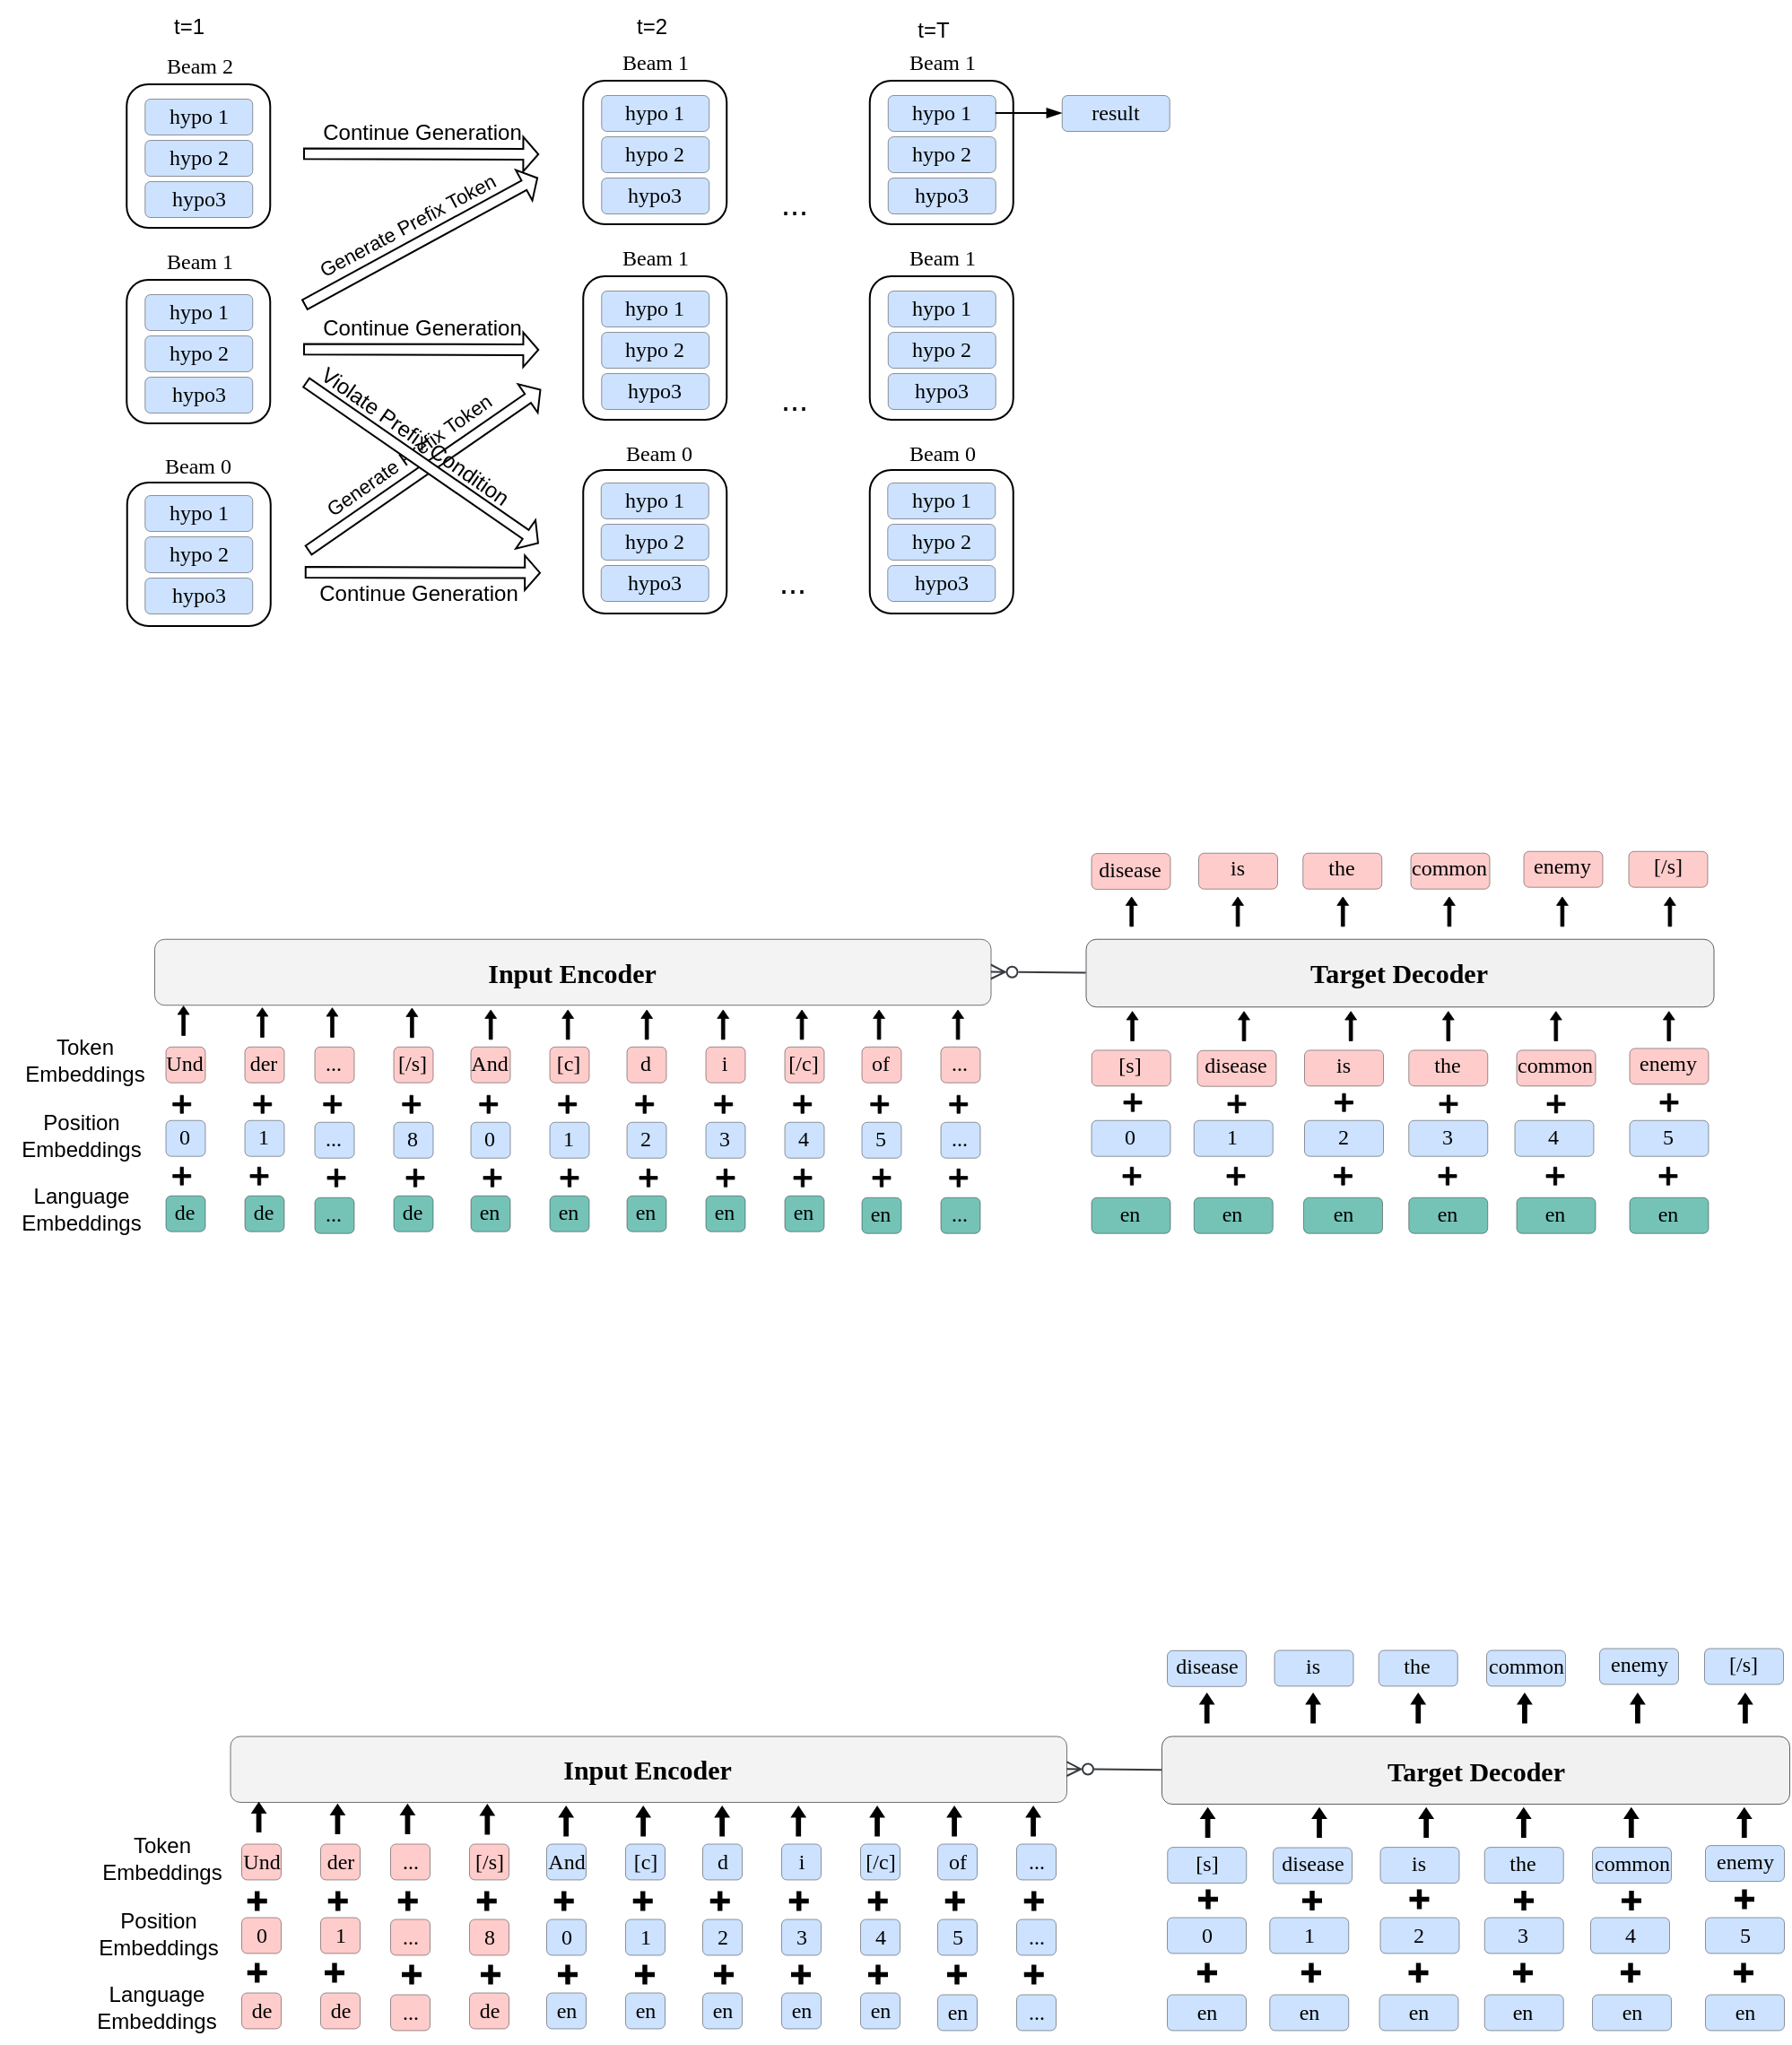 <mxfile version="22.1.3" type="github">
  <diagram id="ADD6Pf1-iYHw3PYcDzVL" name="第 1 页">
    <mxGraphModel dx="2666" dy="-528" grid="1" gridSize="10" guides="1" tooltips="1" connect="1" arrows="1" fold="1" page="1" pageScale="1" pageWidth="827" pageHeight="1169" math="1" shadow="0">
      <root>
        <mxCell id="0" />
        <mxCell id="1" parent="0" />
        <mxCell id="pCGolmidNcYzlRykDUOS-10" value="" style="rounded=1;whiteSpace=wrap;html=1;" vertex="1" parent="1">
          <mxGeometry x="-1409.12" y="1520" width="80" height="80" as="geometry" />
        </mxCell>
        <mxCell id="pCGolmidNcYzlRykDUOS-9" value="" style="rounded=1;whiteSpace=wrap;html=1;" vertex="1" parent="1">
          <mxGeometry x="-1409.37" y="1407" width="80" height="80" as="geometry" />
        </mxCell>
        <mxCell id="jL-DoHjZgoJ6Cv4gA63--133" style="rounded=0;orthogonalLoop=1;jettySize=auto;html=1;entryX=1;entryY=0.5;entryDx=0;entryDy=0;fontFamily=Times New Roman;fontSize=10;fontColor=#000000;endArrow=ERzeroToMany;endFill=0;fillColor=#eeeeee;strokeColor=#36393d;exitX=0;exitY=0.5;exitDx=0;exitDy=0;" parent="1" source="jL-DoHjZgoJ6Cv4gA63--70" target="jL-DoHjZgoJ6Cv4gA63--115" edge="1">
          <mxGeometry relative="1" as="geometry">
            <mxPoint x="-987.75" y="1844.37" as="sourcePoint" />
          </mxGeometry>
        </mxCell>
        <mxCell id="lNjEDPmtAGZLamaPp14r-78" value="&lt;font style=&quot;font-size: 12px;&quot;&gt;Und&lt;/font&gt;" style="rounded=1;whiteSpace=wrap;html=1;fontFamily=Times New Roman;fontSize=2;strokeColor=#000000;rotation=0;container=0;fillColor=#FECCCB;strokeWidth=0.2;" parent="1" vertex="1">
          <mxGeometry x="-1387.75" y="1834.37" width="22" height="20" as="geometry" />
        </mxCell>
        <mxCell id="lNjEDPmtAGZLamaPp14r-79" value="&lt;font style=&quot;font-size: 12px;&quot;&gt;der&lt;/font&gt;" style="rounded=1;whiteSpace=wrap;html=1;fontFamily=Times New Roman;fontSize=2;strokeColor=#000000;rotation=0;container=0;fillColor=#FECCCB;strokeWidth=0.2;" parent="1" vertex="1">
          <mxGeometry x="-1343.75" y="1834.37" width="22" height="20" as="geometry" />
        </mxCell>
        <mxCell id="lNjEDPmtAGZLamaPp14r-81" value="&lt;font style=&quot;font-size: 12px;&quot;&gt;[/s]&lt;/font&gt;" style="rounded=1;whiteSpace=wrap;html=1;fontFamily=Times New Roman;fontSize=2;strokeColor=#000000;rotation=0;container=0;fillColor=#FECCCB;strokeWidth=0.2;" parent="1" vertex="1">
          <mxGeometry x="-1260.75" y="1834.37" width="22" height="20" as="geometry" />
        </mxCell>
        <mxCell id="lNjEDPmtAGZLamaPp14r-86" value="&lt;font style=&quot;font-size: 12px;&quot;&gt;And&lt;/font&gt;" style="rounded=1;whiteSpace=wrap;html=1;fontFamily=Times New Roman;fontSize=2;strokeColor=#000000;rotation=0;container=0;fillColor=#FECCCB;strokeWidth=0.2;" parent="1" vertex="1">
          <mxGeometry x="-1217.75" y="1834.37" width="22" height="20" as="geometry" />
        </mxCell>
        <mxCell id="lNjEDPmtAGZLamaPp14r-87" value="&lt;font style=&quot;font-size: 12px;&quot;&gt;[c]&lt;br&gt;&lt;/font&gt;" style="rounded=1;whiteSpace=wrap;html=1;fontFamily=Times New Roman;fontSize=2;strokeColor=#000000;rotation=0;container=0;fillColor=#FECCCB;strokeWidth=0.2;" parent="1" vertex="1">
          <mxGeometry x="-1173.75" y="1834.37" width="22" height="20" as="geometry" />
        </mxCell>
        <mxCell id="lNjEDPmtAGZLamaPp14r-88" value="&lt;font style=&quot;font-size: 12px;&quot;&gt;[/c]&lt;/font&gt;" style="rounded=1;whiteSpace=wrap;html=1;fontFamily=Times New Roman;fontSize=2;strokeColor=#000000;rotation=0;container=0;fillColor=#FECCCB;strokeWidth=0.2;" parent="1" vertex="1">
          <mxGeometry x="-1042.75" y="1834.37" width="22" height="20" as="geometry" />
        </mxCell>
        <mxCell id="lNjEDPmtAGZLamaPp14r-89" value="&lt;font style=&quot;font-size: 12px;&quot;&gt;d&lt;/font&gt;" style="rounded=1;whiteSpace=wrap;html=1;fontFamily=Times New Roman;fontSize=2;strokeColor=#000000;rotation=0;container=0;fillColor=#FECCCB;strokeWidth=0.2;" parent="1" vertex="1">
          <mxGeometry x="-1130.75" y="1834.37" width="22" height="20" as="geometry" />
        </mxCell>
        <mxCell id="lNjEDPmtAGZLamaPp14r-90" value="&lt;font style=&quot;font-size: 12px;&quot;&gt;i&lt;br&gt;&lt;/font&gt;" style="rounded=1;whiteSpace=wrap;html=1;fontFamily=Times New Roman;fontSize=2;strokeColor=#000000;rotation=0;container=0;fillColor=#FECCCB;strokeWidth=0.2;" parent="1" vertex="1">
          <mxGeometry x="-1086.75" y="1834.37" width="22" height="20" as="geometry" />
        </mxCell>
        <mxCell id="lNjEDPmtAGZLamaPp14r-91" value="&lt;font style=&quot;font-size: 12px;&quot;&gt;of&lt;br&gt;&lt;/font&gt;" style="rounded=1;whiteSpace=wrap;html=1;fontFamily=Times New Roman;fontSize=2;strokeColor=#000000;rotation=0;container=0;fillColor=#FECCCB;strokeWidth=0.2;" parent="1" vertex="1">
          <mxGeometry x="-999.75" y="1834.37" width="22" height="20" as="geometry" />
        </mxCell>
        <mxCell id="lNjEDPmtAGZLamaPp14r-92" value="&lt;font style=&quot;font-size: 12px;&quot;&gt;...&lt;/font&gt;" style="rounded=1;whiteSpace=wrap;html=1;fontFamily=Times New Roman;fontSize=2;strokeColor=#000000;rotation=0;container=0;fillColor=#FECCCB;strokeWidth=0.2;" parent="1" vertex="1">
          <mxGeometry x="-1304.75" y="1834.37" width="22" height="20" as="geometry" />
        </mxCell>
        <mxCell id="lNjEDPmtAGZLamaPp14r-93" value="&lt;font style=&quot;font-size: 12px;&quot;&gt;...&lt;br&gt;&lt;/font&gt;" style="rounded=1;whiteSpace=wrap;html=1;fontFamily=Times New Roman;fontSize=2;strokeColor=#000000;rotation=0;container=0;fillColor=#FECCCB;strokeWidth=0.2;" parent="1" vertex="1">
          <mxGeometry x="-955.75" y="1834.37" width="22" height="20" as="geometry" />
        </mxCell>
        <mxCell id="lNjEDPmtAGZLamaPp14r-94" value="&lt;span style=&quot;font-size: 12px;&quot;&gt;0&lt;/span&gt;" style="rounded=1;whiteSpace=wrap;html=1;fontFamily=Times New Roman;fontSize=2;strokeColor=#000000;rotation=0;container=0;fillColor=#CCE2FF;strokeWidth=0.2;" parent="1" vertex="1">
          <mxGeometry x="-1387.75" y="1875.37" width="22" height="20" as="geometry" />
        </mxCell>
        <mxCell id="lNjEDPmtAGZLamaPp14r-95" value="&lt;font style=&quot;font-size: 12px;&quot;&gt;1&lt;/font&gt;" style="rounded=1;whiteSpace=wrap;html=1;fontFamily=Times New Roman;fontSize=2;strokeColor=#000000;rotation=0;container=0;fillColor=#CCE2FF;strokeWidth=0.2;" parent="1" vertex="1">
          <mxGeometry x="-1343.75" y="1875.37" width="22" height="20" as="geometry" />
        </mxCell>
        <mxCell id="lNjEDPmtAGZLamaPp14r-97" value="&lt;font style=&quot;font-size: 12px;&quot;&gt;8&lt;/font&gt;" style="rounded=1;whiteSpace=wrap;html=1;fontFamily=Times New Roman;fontSize=2;strokeColor=#000000;rotation=0;container=0;fillColor=#CCE2FF;strokeWidth=0.2;" parent="1" vertex="1">
          <mxGeometry x="-1260.75" y="1876.37" width="22" height="20" as="geometry" />
        </mxCell>
        <mxCell id="lNjEDPmtAGZLamaPp14r-98" value="&lt;font style=&quot;font-size: 12px;&quot;&gt;0&lt;/font&gt;" style="rounded=1;whiteSpace=wrap;html=1;fontFamily=Times New Roman;fontSize=2;strokeColor=#000000;rotation=0;container=0;fillColor=#CCE2FF;strokeWidth=0.2;" parent="1" vertex="1">
          <mxGeometry x="-1217.75" y="1876.37" width="22" height="20" as="geometry" />
        </mxCell>
        <mxCell id="lNjEDPmtAGZLamaPp14r-99" value="&lt;font style=&quot;font-size: 12px;&quot;&gt;1&lt;/font&gt;" style="rounded=1;whiteSpace=wrap;html=1;fontFamily=Times New Roman;fontSize=2;strokeColor=#000000;rotation=0;container=0;fillColor=#CCE2FF;strokeWidth=0.2;" parent="1" vertex="1">
          <mxGeometry x="-1173.75" y="1876.37" width="22" height="20" as="geometry" />
        </mxCell>
        <mxCell id="lNjEDPmtAGZLamaPp14r-100" value="&lt;font style=&quot;font-size: 12px;&quot;&gt;4&lt;/font&gt;" style="rounded=1;whiteSpace=wrap;html=1;fontFamily=Times New Roman;fontSize=2;strokeColor=#000000;rotation=0;container=0;fillColor=#CCE2FF;strokeWidth=0.2;" parent="1" vertex="1">
          <mxGeometry x="-1042.75" y="1876.37" width="22" height="20" as="geometry" />
        </mxCell>
        <mxCell id="lNjEDPmtAGZLamaPp14r-101" value="&lt;font style=&quot;font-size: 12px;&quot;&gt;2&lt;/font&gt;" style="rounded=1;whiteSpace=wrap;html=1;fontFamily=Times New Roman;fontSize=2;strokeColor=#000000;rotation=0;container=0;fillColor=#CCE2FF;strokeWidth=0.2;" parent="1" vertex="1">
          <mxGeometry x="-1130.75" y="1876.37" width="22" height="20" as="geometry" />
        </mxCell>
        <mxCell id="lNjEDPmtAGZLamaPp14r-102" value="&lt;font style=&quot;font-size: 12px;&quot;&gt;3&lt;br&gt;&lt;/font&gt;" style="rounded=1;whiteSpace=wrap;html=1;fontFamily=Times New Roman;fontSize=2;strokeColor=#000000;rotation=0;container=0;fillColor=#CCE2FF;strokeWidth=0.2;" parent="1" vertex="1">
          <mxGeometry x="-1086.75" y="1876.37" width="22" height="20" as="geometry" />
        </mxCell>
        <mxCell id="lNjEDPmtAGZLamaPp14r-103" value="&lt;font style=&quot;font-size: 12px;&quot;&gt;5&lt;br&gt;&lt;/font&gt;" style="rounded=1;whiteSpace=wrap;html=1;fontFamily=Times New Roman;fontSize=2;strokeColor=#000000;rotation=0;container=0;fillColor=#CCE2FF;strokeWidth=0.2;" parent="1" vertex="1">
          <mxGeometry x="-999.75" y="1876.37" width="22" height="20" as="geometry" />
        </mxCell>
        <mxCell id="lNjEDPmtAGZLamaPp14r-104" value="&lt;font style=&quot;font-size: 12px;&quot;&gt;...&lt;/font&gt;" style="rounded=1;whiteSpace=wrap;html=1;fontFamily=Times New Roman;fontSize=2;strokeColor=#000000;rotation=0;container=0;fillColor=#CCE2FF;strokeWidth=0.2;" parent="1" vertex="1">
          <mxGeometry x="-1304.75" y="1876.37" width="22" height="20" as="geometry" />
        </mxCell>
        <mxCell id="lNjEDPmtAGZLamaPp14r-105" value="&lt;font style=&quot;font-size: 12px;&quot;&gt;...&lt;br&gt;&lt;/font&gt;" style="rounded=1;whiteSpace=wrap;html=1;fontFamily=Times New Roman;fontSize=2;strokeColor=#000000;rotation=0;container=0;fillColor=#CCE2FF;strokeWidth=0.2;" parent="1" vertex="1">
          <mxGeometry x="-955.75" y="1876.37" width="22" height="20" as="geometry" />
        </mxCell>
        <mxCell id="lNjEDPmtAGZLamaPp14r-106" value="&lt;span style=&quot;font-size: 12px;&quot;&gt;de&lt;/span&gt;" style="rounded=1;whiteSpace=wrap;html=1;fontFamily=Times New Roman;fontSize=2;strokeColor=#000000;rotation=0;container=0;strokeWidth=0.2;fillColor=#75c3b7;shadow=0;glass=0;" parent="1" vertex="1">
          <mxGeometry x="-1387.75" y="1917.37" width="22" height="20" as="geometry" />
        </mxCell>
        <mxCell id="lNjEDPmtAGZLamaPp14r-107" value="&lt;font style=&quot;font-size: 12px;&quot;&gt;de&lt;/font&gt;" style="rounded=1;whiteSpace=wrap;html=1;fontFamily=Times New Roman;fontSize=2;strokeColor=#000000;rotation=0;container=0;strokeWidth=0.2;fillColor=#75c3b7;shadow=0;glass=0;" parent="1" vertex="1">
          <mxGeometry x="-1343.75" y="1917.37" width="22" height="20" as="geometry" />
        </mxCell>
        <mxCell id="lNjEDPmtAGZLamaPp14r-109" value="&lt;font style=&quot;font-size: 12px;&quot;&gt;de&lt;/font&gt;" style="rounded=1;whiteSpace=wrap;html=1;fontFamily=Times New Roman;fontSize=2;strokeColor=#000000;rotation=0;container=0;strokeWidth=0.2;fillColor=#75c3b7;shadow=0;glass=0;" parent="1" vertex="1">
          <mxGeometry x="-1260.75" y="1917.37" width="22" height="20" as="geometry" />
        </mxCell>
        <mxCell id="lNjEDPmtAGZLamaPp14r-110" value="&lt;font style=&quot;font-size: 12px;&quot;&gt;en&lt;/font&gt;" style="rounded=1;whiteSpace=wrap;html=1;fontFamily=Times New Roman;fontSize=2;strokeColor=#000000;rotation=0;container=0;strokeWidth=0.2;fillColor=#75c3b7;shadow=0;glass=0;" parent="1" vertex="1">
          <mxGeometry x="-1217.75" y="1917.37" width="22" height="20" as="geometry" />
        </mxCell>
        <mxCell id="lNjEDPmtAGZLamaPp14r-111" value="&lt;font style=&quot;font-size: 12px;&quot;&gt;en&lt;/font&gt;" style="rounded=1;whiteSpace=wrap;html=1;fontFamily=Times New Roman;fontSize=2;strokeColor=#000000;rotation=0;container=0;strokeWidth=0.2;fillColor=#75c3b7;shadow=0;glass=0;" parent="1" vertex="1">
          <mxGeometry x="-1173.75" y="1917.37" width="22" height="20" as="geometry" />
        </mxCell>
        <mxCell id="lNjEDPmtAGZLamaPp14r-112" value="&lt;font style=&quot;font-size: 12px;&quot;&gt;en&lt;/font&gt;" style="rounded=1;whiteSpace=wrap;html=1;fontFamily=Times New Roman;fontSize=2;strokeColor=#000000;rotation=0;container=0;strokeWidth=0.2;fillColor=#75c3b7;shadow=0;glass=0;" parent="1" vertex="1">
          <mxGeometry x="-1042.75" y="1917.37" width="22" height="20" as="geometry" />
        </mxCell>
        <mxCell id="lNjEDPmtAGZLamaPp14r-113" value="&lt;font style=&quot;font-size: 12px;&quot;&gt;en&lt;/font&gt;" style="rounded=1;whiteSpace=wrap;html=1;fontFamily=Times New Roman;fontSize=2;strokeColor=#000000;rotation=0;container=0;strokeWidth=0.2;fillColor=#75c3b7;shadow=0;glass=0;" parent="1" vertex="1">
          <mxGeometry x="-1130.75" y="1917.37" width="22" height="20" as="geometry" />
        </mxCell>
        <mxCell id="lNjEDPmtAGZLamaPp14r-114" value="&lt;font style=&quot;font-size: 12px;&quot;&gt;en&lt;br&gt;&lt;/font&gt;" style="rounded=1;whiteSpace=wrap;html=1;fontFamily=Times New Roman;fontSize=2;strokeColor=#000000;rotation=0;container=0;strokeWidth=0.2;fillColor=#75c3b7;shadow=0;glass=0;" parent="1" vertex="1">
          <mxGeometry x="-1086.75" y="1917.37" width="22" height="20" as="geometry" />
        </mxCell>
        <mxCell id="lNjEDPmtAGZLamaPp14r-115" value="&lt;font style=&quot;font-size: 12px;&quot;&gt;en&lt;br&gt;&lt;/font&gt;" style="rounded=1;whiteSpace=wrap;html=1;fontFamily=Times New Roman;fontSize=2;strokeColor=#000000;rotation=0;container=0;strokeWidth=0.2;fillColor=#75c3b7;shadow=0;glass=0;" parent="1" vertex="1">
          <mxGeometry x="-999.75" y="1918.37" width="22" height="20" as="geometry" />
        </mxCell>
        <mxCell id="lNjEDPmtAGZLamaPp14r-116" value="&lt;span style=&quot;font-size: 12px;&quot;&gt;...&lt;/span&gt;" style="rounded=1;whiteSpace=wrap;html=1;fontFamily=Times New Roman;fontSize=2;strokeColor=#000000;rotation=0;container=0;strokeWidth=0.2;fillColor=#75c3b7;shadow=0;glass=0;" parent="1" vertex="1">
          <mxGeometry x="-1304.75" y="1918.37" width="22" height="20" as="geometry" />
        </mxCell>
        <mxCell id="lNjEDPmtAGZLamaPp14r-117" value="&lt;font style=&quot;font-size: 12px;&quot;&gt;...&lt;br&gt;&lt;/font&gt;" style="rounded=1;whiteSpace=wrap;html=1;fontFamily=Times New Roman;fontSize=2;strokeColor=#000000;rotation=0;container=0;strokeWidth=0.2;fillColor=#75c3b7;shadow=0;glass=0;" parent="1" vertex="1">
          <mxGeometry x="-955.75" y="1918.37" width="22" height="20" as="geometry" />
        </mxCell>
        <mxCell id="jL-DoHjZgoJ6Cv4gA63--115" value="&lt;b&gt;Input Encoder&lt;/b&gt;" style="rounded=1;whiteSpace=wrap;html=1;fontSize=15;fillColor=#eeeeee;strokeColor=#36393d;strokeWidth=0.5;fillStyle=auto;fontFamily=Times New Roman;opacity=70;" parent="1" vertex="1">
          <mxGeometry x="-1394" y="1774.37" width="466.25" height="36.75" as="geometry" />
        </mxCell>
        <mxCell id="jL-DoHjZgoJ6Cv4gA63--70" value="&lt;b&gt;Target Decoder&lt;/b&gt;" style="rounded=1;whiteSpace=wrap;html=1;fontSize=15;fillColor=#eeeeee;strokeColor=#36393d;strokeWidth=0.5;fillStyle=auto;fontFamily=Times New Roman;opacity=80;" parent="1" vertex="1">
          <mxGeometry x="-874.75" y="1774.37" width="350" height="37.75" as="geometry" />
        </mxCell>
        <mxCell id="lNjEDPmtAGZLamaPp14r-118" value="Token&lt;br&gt;Embeddings" style="text;html=1;align=center;verticalAlign=middle;resizable=0;points=[];autosize=1;strokeColor=none;fillColor=none;" parent="1" vertex="1">
          <mxGeometry x="-1477.75" y="1822.19" width="90" height="40" as="geometry" />
        </mxCell>
        <mxCell id="lNjEDPmtAGZLamaPp14r-119" value="Position&lt;br&gt;Embeddings" style="text;html=1;align=center;verticalAlign=middle;resizable=0;points=[];autosize=1;strokeColor=none;fillColor=none;" parent="1" vertex="1">
          <mxGeometry x="-1479.75" y="1864.37" width="90" height="40" as="geometry" />
        </mxCell>
        <mxCell id="lNjEDPmtAGZLamaPp14r-120" value="Language&lt;br&gt;Embeddings" style="text;html=1;align=center;verticalAlign=middle;resizable=0;points=[];autosize=1;strokeColor=none;fillColor=none;" parent="1" vertex="1">
          <mxGeometry x="-1480" y="1905.37" width="90" height="40" as="geometry" />
        </mxCell>
        <mxCell id="lNjEDPmtAGZLamaPp14r-121" value="" style="shape=cross;whiteSpace=wrap;html=1;size=0.172;fillColor=#000000;strokeColor=#000000;strokeWidth=0.4;" parent="1" vertex="1">
          <mxGeometry x="-1383.88" y="1861.37" width="10" height="10" as="geometry" />
        </mxCell>
        <mxCell id="lNjEDPmtAGZLamaPp14r-122" value="" style="shape=cross;whiteSpace=wrap;html=1;size=0.172;fillColor=#000000;strokeColor=#000000;strokeWidth=0.4;" parent="1" vertex="1">
          <mxGeometry x="-1383.88" y="1901.37" width="10" height="10" as="geometry" />
        </mxCell>
        <mxCell id="lNjEDPmtAGZLamaPp14r-127" value="" style="shape=cross;whiteSpace=wrap;html=1;size=0.172;fillColor=#000000;strokeColor=#000000;strokeWidth=0.4;" parent="1" vertex="1">
          <mxGeometry x="-1338.87" y="1861.37" width="10" height="10" as="geometry" />
        </mxCell>
        <mxCell id="lNjEDPmtAGZLamaPp14r-128" value="" style="shape=cross;whiteSpace=wrap;html=1;size=0.172;fillColor=#000000;strokeColor=#000000;strokeWidth=0.4;" parent="1" vertex="1">
          <mxGeometry x="-1340.75" y="1901.37" width="10" height="10" as="geometry" />
        </mxCell>
        <mxCell id="lNjEDPmtAGZLamaPp14r-131" value="" style="shape=cross;whiteSpace=wrap;html=1;size=0.172;fillColor=#000000;strokeColor=#000000;strokeWidth=0.4;" parent="1" vertex="1">
          <mxGeometry x="-1299.87" y="1861.37" width="10" height="10" as="geometry" />
        </mxCell>
        <mxCell id="lNjEDPmtAGZLamaPp14r-132" value="" style="shape=cross;whiteSpace=wrap;html=1;size=0.172;fillColor=#000000;strokeColor=#000000;strokeWidth=0.4;" parent="1" vertex="1">
          <mxGeometry x="-1297.75" y="1902.37" width="10" height="10" as="geometry" />
        </mxCell>
        <mxCell id="lNjEDPmtAGZLamaPp14r-133" value="" style="shape=cross;whiteSpace=wrap;html=1;size=0.172;fillColor=#000000;strokeColor=#000000;strokeWidth=0.4;" parent="1" vertex="1">
          <mxGeometry x="-1255.87" y="1861.37" width="10" height="10" as="geometry" />
        </mxCell>
        <mxCell id="lNjEDPmtAGZLamaPp14r-134" value="" style="shape=cross;whiteSpace=wrap;html=1;size=0.172;fillColor=#000000;strokeColor=#000000;strokeWidth=0.4;" parent="1" vertex="1">
          <mxGeometry x="-1253.75" y="1902.37" width="10" height="10" as="geometry" />
        </mxCell>
        <mxCell id="lNjEDPmtAGZLamaPp14r-135" value="" style="shape=cross;whiteSpace=wrap;html=1;size=0.172;fillColor=#000000;strokeColor=#000000;strokeWidth=0.4;" parent="1" vertex="1">
          <mxGeometry x="-1212.87" y="1861.37" width="10" height="10" as="geometry" />
        </mxCell>
        <mxCell id="lNjEDPmtAGZLamaPp14r-136" value="" style="shape=cross;whiteSpace=wrap;html=1;size=0.172;fillColor=#000000;strokeColor=#000000;strokeWidth=0.4;" parent="1" vertex="1">
          <mxGeometry x="-1210.75" y="1902.37" width="10" height="10" as="geometry" />
        </mxCell>
        <mxCell id="lNjEDPmtAGZLamaPp14r-137" value="" style="shape=cross;whiteSpace=wrap;html=1;size=0.172;fillColor=#000000;strokeColor=#000000;strokeWidth=0.4;" parent="1" vertex="1">
          <mxGeometry x="-1168.87" y="1861.37" width="10" height="10" as="geometry" />
        </mxCell>
        <mxCell id="lNjEDPmtAGZLamaPp14r-138" value="" style="shape=cross;whiteSpace=wrap;html=1;size=0.172;fillColor=#000000;strokeColor=#000000;strokeWidth=0.4;" parent="1" vertex="1">
          <mxGeometry x="-1167.75" y="1902.37" width="10" height="10" as="geometry" />
        </mxCell>
        <mxCell id="lNjEDPmtAGZLamaPp14r-141" value="" style="shape=cross;whiteSpace=wrap;html=1;size=0.172;fillColor=#000000;strokeColor=#000000;strokeWidth=0.4;" parent="1" vertex="1">
          <mxGeometry x="-1125.87" y="1861.37" width="10" height="10" as="geometry" />
        </mxCell>
        <mxCell id="lNjEDPmtAGZLamaPp14r-142" value="" style="shape=cross;whiteSpace=wrap;html=1;size=0.172;fillColor=#000000;strokeColor=#000000;strokeWidth=0.4;" parent="1" vertex="1">
          <mxGeometry x="-1123.75" y="1902.37" width="10" height="10" as="geometry" />
        </mxCell>
        <mxCell id="lNjEDPmtAGZLamaPp14r-143" value="" style="shape=cross;whiteSpace=wrap;html=1;size=0.172;fillColor=#000000;strokeColor=#000000;strokeWidth=0.4;" parent="1" vertex="1">
          <mxGeometry x="-1081.87" y="1861.37" width="10" height="10" as="geometry" />
        </mxCell>
        <mxCell id="lNjEDPmtAGZLamaPp14r-144" value="" style="shape=cross;whiteSpace=wrap;html=1;size=0.172;fillColor=#000000;strokeColor=#000000;strokeWidth=0.4;" parent="1" vertex="1">
          <mxGeometry x="-1080.75" y="1902.37" width="10" height="10" as="geometry" />
        </mxCell>
        <mxCell id="lNjEDPmtAGZLamaPp14r-145" value="" style="shape=cross;whiteSpace=wrap;html=1;size=0.172;fillColor=#000000;strokeColor=#000000;strokeWidth=0.4;" parent="1" vertex="1">
          <mxGeometry x="-1037.87" y="1861.37" width="10" height="10" as="geometry" />
        </mxCell>
        <mxCell id="lNjEDPmtAGZLamaPp14r-146" value="" style="shape=cross;whiteSpace=wrap;html=1;size=0.172;fillColor=#000000;strokeColor=#000000;strokeWidth=0.4;" parent="1" vertex="1">
          <mxGeometry x="-1037.75" y="1902.37" width="10" height="10" as="geometry" />
        </mxCell>
        <mxCell id="lNjEDPmtAGZLamaPp14r-149" value="" style="shape=cross;whiteSpace=wrap;html=1;size=0.172;fillColor=#000000;strokeColor=#000000;strokeWidth=0.4;" parent="1" vertex="1">
          <mxGeometry x="-994.87" y="1861.37" width="10" height="10" as="geometry" />
        </mxCell>
        <mxCell id="lNjEDPmtAGZLamaPp14r-150" value="" style="shape=cross;whiteSpace=wrap;html=1;size=0.172;fillColor=#000000;strokeColor=#000000;strokeWidth=0.4;" parent="1" vertex="1">
          <mxGeometry x="-993.75" y="1902.37" width="10" height="10" as="geometry" />
        </mxCell>
        <mxCell id="lNjEDPmtAGZLamaPp14r-151" value="" style="shape=cross;whiteSpace=wrap;html=1;size=0.172;fillColor=#000000;strokeColor=#000000;strokeWidth=0.4;" parent="1" vertex="1">
          <mxGeometry x="-950.87" y="1861.37" width="10" height="10" as="geometry" />
        </mxCell>
        <mxCell id="lNjEDPmtAGZLamaPp14r-152" value="" style="shape=cross;whiteSpace=wrap;html=1;size=0.172;fillColor=#000000;strokeColor=#000000;strokeWidth=0.4;" parent="1" vertex="1">
          <mxGeometry x="-950.87" y="1902.37" width="10" height="10" as="geometry" />
        </mxCell>
        <mxCell id="lNjEDPmtAGZLamaPp14r-257" value="&lt;font style=&quot;font-size: 12px;&quot;&gt;the&lt;/font&gt;" style="rounded=1;whiteSpace=wrap;html=1;fontFamily=Times New Roman;fontSize=2;strokeColor=#000000;rotation=0;container=0;align=center;verticalAlign=middle;horizontal=1;spacingTop=-2;fillColor=#FECCCB;strokeWidth=0.2;" parent="1" vertex="1">
          <mxGeometry x="-694.87" y="1836.19" width="44" height="20" as="geometry" />
        </mxCell>
        <mxCell id="lNjEDPmtAGZLamaPp14r-266" value="&lt;span style=&quot;font-size: 12px;&quot;&gt;0&lt;/span&gt;" style="rounded=1;whiteSpace=wrap;html=1;fontFamily=Times New Roman;fontSize=2;strokeColor=#000000;rotation=0;container=0;fillColor=#CCE2FF;strokeWidth=0.2;" parent="1" vertex="1">
          <mxGeometry x="-871.75" y="1875.37" width="44" height="20" as="geometry" />
        </mxCell>
        <mxCell id="lNjEDPmtAGZLamaPp14r-267" value="&lt;font style=&quot;font-size: 12px;&quot;&gt;1&lt;/font&gt;" style="rounded=1;whiteSpace=wrap;html=1;fontFamily=Times New Roman;fontSize=2;strokeColor=#000000;rotation=0;container=0;fillColor=#CCE2FF;strokeWidth=0.2;" parent="1" vertex="1">
          <mxGeometry x="-814.62" y="1875.37" width="44" height="20" as="geometry" />
        </mxCell>
        <mxCell id="lNjEDPmtAGZLamaPp14r-268" value="&lt;font style=&quot;font-size: 12px;&quot;&gt;2&lt;/font&gt;" style="rounded=1;whiteSpace=wrap;html=1;fontFamily=Times New Roman;fontSize=2;strokeColor=#000000;rotation=0;container=0;fillColor=#CCE2FF;strokeWidth=0.2;" parent="1" vertex="1">
          <mxGeometry x="-753" y="1875.37" width="44" height="20" as="geometry" />
        </mxCell>
        <mxCell id="lNjEDPmtAGZLamaPp14r-269" value="&lt;font style=&quot;font-size: 12px;&quot;&gt;4&lt;/font&gt;" style="rounded=1;whiteSpace=wrap;html=1;fontFamily=Times New Roman;fontSize=2;strokeColor=#000000;rotation=0;container=0;fillColor=#CCE2FF;strokeWidth=0.2;" parent="1" vertex="1">
          <mxGeometry x="-635.75" y="1875.37" width="44" height="20" as="geometry" />
        </mxCell>
        <mxCell id="lNjEDPmtAGZLamaPp14r-270" value="&lt;font style=&quot;font-size: 12px;&quot;&gt;5&lt;/font&gt;" style="rounded=1;whiteSpace=wrap;html=1;fontFamily=Times New Roman;fontSize=2;strokeColor=#000000;rotation=0;container=0;fillColor=#CCE2FF;strokeWidth=0.2;" parent="1" vertex="1">
          <mxGeometry x="-571.75" y="1875.37" width="44" height="20" as="geometry" />
        </mxCell>
        <mxCell id="lNjEDPmtAGZLamaPp14r-276" value="&lt;font style=&quot;font-size: 12px;&quot;&gt;3&lt;/font&gt;" style="rounded=1;whiteSpace=wrap;html=1;fontFamily=Times New Roman;fontSize=2;strokeColor=#000000;rotation=0;container=0;fillColor=#CCE2FF;strokeWidth=0.2;" parent="1" vertex="1">
          <mxGeometry x="-694.87" y="1875.37" width="44" height="20" as="geometry" />
        </mxCell>
        <mxCell id="lNjEDPmtAGZLamaPp14r-278" value="&lt;span style=&quot;font-size: 12px;&quot;&gt;en&lt;/span&gt;" style="rounded=1;whiteSpace=wrap;html=1;fontFamily=Times New Roman;fontSize=2;strokeColor=#000000;rotation=0;container=0;strokeWidth=0.2;fillColor=#75c3b7;shadow=0;glass=0;" parent="1" vertex="1">
          <mxGeometry x="-871.75" y="1918.37" width="44" height="20" as="geometry" />
        </mxCell>
        <mxCell id="lNjEDPmtAGZLamaPp14r-279" value="&lt;font style=&quot;font-size: 12px;&quot;&gt;en&lt;/font&gt;" style="rounded=1;whiteSpace=wrap;html=1;fontFamily=Times New Roman;fontSize=2;strokeColor=#000000;rotation=0;container=0;strokeWidth=0.2;fillColor=#75c3b7;shadow=0;glass=0;" parent="1" vertex="1">
          <mxGeometry x="-814.62" y="1918.37" width="44" height="20" as="geometry" />
        </mxCell>
        <mxCell id="lNjEDPmtAGZLamaPp14r-280" value="&lt;font style=&quot;font-size: 12px;&quot;&gt;en&lt;/font&gt;" style="rounded=1;whiteSpace=wrap;html=1;fontFamily=Times New Roman;fontSize=2;strokeColor=#000000;rotation=0;container=0;strokeWidth=0.2;fillColor=#75c3b7;shadow=0;glass=0;" parent="1" vertex="1">
          <mxGeometry x="-753.5" y="1918.37" width="44" height="20" as="geometry" />
        </mxCell>
        <mxCell id="lNjEDPmtAGZLamaPp14r-281" value="&lt;font style=&quot;font-size: 12px;&quot;&gt;en&lt;/font&gt;" style="rounded=1;whiteSpace=wrap;html=1;fontFamily=Times New Roman;fontSize=2;strokeColor=#000000;rotation=0;container=0;strokeWidth=0.2;fillColor=#75c3b7;shadow=0;glass=0;" parent="1" vertex="1">
          <mxGeometry x="-634.74" y="1918.37" width="44" height="20" as="geometry" />
        </mxCell>
        <mxCell id="lNjEDPmtAGZLamaPp14r-282" value="&lt;font style=&quot;font-size: 12px;&quot;&gt;en&lt;/font&gt;" style="rounded=1;whiteSpace=wrap;html=1;fontFamily=Times New Roman;fontSize=2;strokeColor=#000000;rotation=0;container=0;strokeWidth=0.2;fillColor=#75c3b7;shadow=0;glass=0;" parent="1" vertex="1">
          <mxGeometry x="-571.75" y="1918.37" width="44" height="20" as="geometry" />
        </mxCell>
        <mxCell id="lNjEDPmtAGZLamaPp14r-288" value="&lt;span style=&quot;font-size: 12px;&quot;&gt;en&lt;/span&gt;" style="rounded=1;whiteSpace=wrap;html=1;fontFamily=Times New Roman;fontSize=2;strokeColor=#000000;rotation=0;container=0;strokeWidth=0.2;fillColor=#75c3b7;shadow=0;glass=0;" parent="1" vertex="1">
          <mxGeometry x="-694.87" y="1918.37" width="44" height="20" as="geometry" />
        </mxCell>
        <mxCell id="lNjEDPmtAGZLamaPp14r-290" value="" style="shape=cross;whiteSpace=wrap;html=1;size=0.172;fillColor=#000000;strokeColor=#000000;strokeWidth=0.4;" parent="1" vertex="1">
          <mxGeometry x="-853.75" y="1860.37" width="10" height="10" as="geometry" />
        </mxCell>
        <mxCell id="lNjEDPmtAGZLamaPp14r-292" value="" style="shape=cross;whiteSpace=wrap;html=1;size=0.172;fillColor=#000000;strokeColor=#000000;strokeWidth=0.4;" parent="1" vertex="1">
          <mxGeometry x="-795.75" y="1861.19" width="10" height="10" as="geometry" />
        </mxCell>
        <mxCell id="lNjEDPmtAGZLamaPp14r-294" value="" style="shape=cross;whiteSpace=wrap;html=1;size=0.172;fillColor=#000000;strokeColor=#000000;strokeWidth=0.4;" parent="1" vertex="1">
          <mxGeometry x="-736.0" y="1860.37" width="10" height="10" as="geometry" />
        </mxCell>
        <mxCell id="lNjEDPmtAGZLamaPp14r-296" value="" style="shape=cross;whiteSpace=wrap;html=1;size=0.172;fillColor=#000000;strokeColor=#000000;strokeWidth=0.4;" parent="1" vertex="1">
          <mxGeometry x="-677.74" y="1861.19" width="10" height="10" as="geometry" />
        </mxCell>
        <mxCell id="lNjEDPmtAGZLamaPp14r-298" value="" style="shape=cross;whiteSpace=wrap;html=1;size=0.172;fillColor=#000000;strokeColor=#000000;strokeWidth=0.4;" parent="1" vertex="1">
          <mxGeometry x="-617.74" y="1861.19" width="10" height="10" as="geometry" />
        </mxCell>
        <mxCell id="lNjEDPmtAGZLamaPp14r-300" value="" style="shape=cross;whiteSpace=wrap;html=1;size=0.172;fillColor=#000000;strokeColor=#000000;strokeWidth=0.4;" parent="1" vertex="1">
          <mxGeometry x="-554.75" y="1860.37" width="10" height="10" as="geometry" />
        </mxCell>
        <mxCell id="lNjEDPmtAGZLamaPp14r-320" value="" style="shape=flexArrow;endArrow=classic;html=1;rounded=0;width=1.875;endSize=1.439;endWidth=4.188;fillColor=#000000;strokeColor=#000000;strokeWidth=0.4;" parent="1" edge="1">
          <mxGeometry width="50" height="50" relative="1" as="geometry">
            <mxPoint x="-1377.95" y="1828.19" as="sourcePoint" />
            <mxPoint x="-1377.95" y="1811.37" as="targetPoint" />
          </mxGeometry>
        </mxCell>
        <mxCell id="lNjEDPmtAGZLamaPp14r-321" value="" style="shape=flexArrow;endArrow=classic;html=1;rounded=0;width=1.875;endSize=1.439;endWidth=4.188;fillColor=#000000;strokeColor=#000000;strokeWidth=0.4;" parent="1" edge="1">
          <mxGeometry width="50" height="50" relative="1" as="geometry">
            <mxPoint x="-1334.03" y="1829.19" as="sourcePoint" />
            <mxPoint x="-1334.03" y="1812.37" as="targetPoint" />
          </mxGeometry>
        </mxCell>
        <mxCell id="lNjEDPmtAGZLamaPp14r-323" value="" style="shape=flexArrow;endArrow=classic;html=1;rounded=0;width=1.875;endSize=1.439;endWidth=4.188;fillColor=#000000;strokeColor=#000000;strokeWidth=0.4;" parent="1" edge="1">
          <mxGeometry width="50" height="50" relative="1" as="geometry">
            <mxPoint x="-1295.03" y="1829.19" as="sourcePoint" />
            <mxPoint x="-1295.03" y="1812.37" as="targetPoint" />
          </mxGeometry>
        </mxCell>
        <mxCell id="lNjEDPmtAGZLamaPp14r-333" value="" style="shape=flexArrow;endArrow=classic;html=1;rounded=0;width=1.875;endSize=1.439;endWidth=4.188;fillColor=#000000;strokeColor=#000000;strokeWidth=0.4;" parent="1" edge="1">
          <mxGeometry width="50" height="50" relative="1" as="geometry">
            <mxPoint x="-1250.58" y="1829.37" as="sourcePoint" />
            <mxPoint x="-1250.58" y="1812.55" as="targetPoint" />
          </mxGeometry>
        </mxCell>
        <mxCell id="lNjEDPmtAGZLamaPp14r-334" value="" style="shape=flexArrow;endArrow=classic;html=1;rounded=0;width=1.875;endSize=1.439;endWidth=4.188;fillColor=#000000;strokeColor=#000000;strokeWidth=0.4;" parent="1" edge="1">
          <mxGeometry width="50" height="50" relative="1" as="geometry">
            <mxPoint x="-1206.66" y="1830.37" as="sourcePoint" />
            <mxPoint x="-1206.66" y="1813.55" as="targetPoint" />
          </mxGeometry>
        </mxCell>
        <mxCell id="lNjEDPmtAGZLamaPp14r-335" value="" style="shape=flexArrow;endArrow=classic;html=1;rounded=0;width=1.875;endSize=1.439;endWidth=4.188;fillColor=#000000;strokeColor=#000000;strokeWidth=0.4;" parent="1" edge="1">
          <mxGeometry width="50" height="50" relative="1" as="geometry">
            <mxPoint x="-1163.66" y="1830.37" as="sourcePoint" />
            <mxPoint x="-1163.66" y="1813.55" as="targetPoint" />
          </mxGeometry>
        </mxCell>
        <mxCell id="lNjEDPmtAGZLamaPp14r-336" value="" style="shape=flexArrow;endArrow=classic;html=1;rounded=0;width=1.875;endSize=1.439;endWidth=4.188;fillColor=#000000;strokeColor=#000000;strokeWidth=0.4;" parent="1" edge="1">
          <mxGeometry width="50" height="50" relative="1" as="geometry">
            <mxPoint x="-1119.66" y="1830.37" as="sourcePoint" />
            <mxPoint x="-1119.66" y="1813.55" as="targetPoint" />
          </mxGeometry>
        </mxCell>
        <mxCell id="lNjEDPmtAGZLamaPp14r-337" value="" style="shape=flexArrow;endArrow=classic;html=1;rounded=0;width=1.875;endSize=1.439;endWidth=4.188;fillColor=#000000;strokeColor=#000000;strokeWidth=0.4;" parent="1" edge="1">
          <mxGeometry width="50" height="50" relative="1" as="geometry">
            <mxPoint x="-1077.13" y="1830.37" as="sourcePoint" />
            <mxPoint x="-1077.13" y="1813.55" as="targetPoint" />
          </mxGeometry>
        </mxCell>
        <mxCell id="lNjEDPmtAGZLamaPp14r-338" value="" style="shape=flexArrow;endArrow=classic;html=1;rounded=0;width=1.875;endSize=1.439;endWidth=4.188;fillColor=#000000;strokeColor=#000000;strokeWidth=0.4;" parent="1" edge="1">
          <mxGeometry width="50" height="50" relative="1" as="geometry">
            <mxPoint x="-1033.21" y="1830.37" as="sourcePoint" />
            <mxPoint x="-1033.21" y="1813.55" as="targetPoint" />
          </mxGeometry>
        </mxCell>
        <mxCell id="lNjEDPmtAGZLamaPp14r-339" value="" style="shape=flexArrow;endArrow=classic;html=1;rounded=0;width=1.875;endSize=1.439;endWidth=4.188;fillColor=#000000;strokeColor=#000000;strokeWidth=0.4;" parent="1" edge="1">
          <mxGeometry width="50" height="50" relative="1" as="geometry">
            <mxPoint x="-990.21" y="1830.37" as="sourcePoint" />
            <mxPoint x="-990.21" y="1813.55" as="targetPoint" />
          </mxGeometry>
        </mxCell>
        <mxCell id="lNjEDPmtAGZLamaPp14r-340" value="" style="shape=flexArrow;endArrow=classic;html=1;rounded=0;width=1.875;endSize=1.439;endWidth=4.188;fillColor=#000000;strokeColor=#000000;strokeWidth=0.4;" parent="1" edge="1">
          <mxGeometry width="50" height="50" relative="1" as="geometry">
            <mxPoint x="-946.21" y="1830.37" as="sourcePoint" />
            <mxPoint x="-946.21" y="1813.55" as="targetPoint" />
          </mxGeometry>
        </mxCell>
        <mxCell id="lNjEDPmtAGZLamaPp14r-347" value="" style="shape=flexArrow;endArrow=classic;html=1;rounded=0;width=1.875;endSize=1.439;endWidth=4.188;fillColor=#000000;strokeColor=#000000;strokeWidth=0.4;" parent="1" edge="1">
          <mxGeometry width="50" height="50" relative="1" as="geometry">
            <mxPoint x="-786.75" y="1831.19" as="sourcePoint" />
            <mxPoint x="-786.75" y="1814.37" as="targetPoint" />
          </mxGeometry>
        </mxCell>
        <mxCell id="lNjEDPmtAGZLamaPp14r-348" value="" style="shape=flexArrow;endArrow=classic;html=1;rounded=0;width=1.875;endSize=1.439;endWidth=4.188;fillColor=#000000;strokeColor=#000000;strokeWidth=0.4;" parent="1" edge="1">
          <mxGeometry width="50" height="50" relative="1" as="geometry">
            <mxPoint x="-727.17" y="1831.19" as="sourcePoint" />
            <mxPoint x="-727.17" y="1814.37" as="targetPoint" />
          </mxGeometry>
        </mxCell>
        <mxCell id="lNjEDPmtAGZLamaPp14r-349" value="" style="shape=flexArrow;endArrow=classic;html=1;rounded=0;width=1.875;endSize=1.439;endWidth=4.188;fillColor=#000000;strokeColor=#000000;strokeWidth=0.4;" parent="1" edge="1">
          <mxGeometry width="50" height="50" relative="1" as="geometry">
            <mxPoint x="-672.84" y="1831.19" as="sourcePoint" />
            <mxPoint x="-672.84" y="1814.37" as="targetPoint" />
          </mxGeometry>
        </mxCell>
        <mxCell id="lNjEDPmtAGZLamaPp14r-350" value="" style="shape=flexArrow;endArrow=classic;html=1;rounded=0;width=1.875;endSize=1.439;endWidth=4.188;fillColor=#000000;strokeColor=#000000;strokeWidth=0.4;" parent="1" edge="1">
          <mxGeometry width="50" height="50" relative="1" as="geometry">
            <mxPoint x="-612.84" y="1831.19" as="sourcePoint" />
            <mxPoint x="-612.84" y="1814.37" as="targetPoint" />
          </mxGeometry>
        </mxCell>
        <mxCell id="lNjEDPmtAGZLamaPp14r-351" value="" style="shape=flexArrow;endArrow=classic;html=1;rounded=0;width=1.875;endSize=1.439;endWidth=4.188;fillColor=#000000;strokeColor=#000000;strokeWidth=0.4;" parent="1" edge="1">
          <mxGeometry width="50" height="50" relative="1" as="geometry">
            <mxPoint x="-549.85" y="1831.19" as="sourcePoint" />
            <mxPoint x="-549.85" y="1814.37" as="targetPoint" />
          </mxGeometry>
        </mxCell>
        <mxCell id="lNjEDPmtAGZLamaPp14r-352" value="" style="shape=flexArrow;endArrow=classic;html=1;rounded=0;width=1.875;endSize=1.439;endWidth=4.188;fillColor=#000000;strokeColor=#000000;strokeWidth=0.4;" parent="1" edge="1">
          <mxGeometry width="50" height="50" relative="1" as="geometry">
            <mxPoint x="-848.96" y="1831.19" as="sourcePoint" />
            <mxPoint x="-848.96" y="1814.37" as="targetPoint" />
          </mxGeometry>
        </mxCell>
        <mxCell id="lNjEDPmtAGZLamaPp14r-353" value="&lt;font style=&quot;font-size: 12px;&quot;&gt;[s]&lt;/font&gt;" style="rounded=1;whiteSpace=wrap;html=1;fontFamily=Times New Roman;fontSize=2;strokeColor=#000000;rotation=0;container=0;align=center;verticalAlign=middle;horizontal=1;spacingTop=-2;fillColor=#FECCCB;strokeWidth=0.2;" parent="1" vertex="1">
          <mxGeometry x="-871.62" y="1836.19" width="44" height="20" as="geometry" />
        </mxCell>
        <mxCell id="lNjEDPmtAGZLamaPp14r-354" value="&lt;font style=&quot;font-size: 12px;&quot;&gt;disease&lt;/font&gt;" style="rounded=1;whiteSpace=wrap;html=1;fontFamily=Times New Roman;fontSize=2;strokeColor=#000000;rotation=0;container=0;align=center;verticalAlign=middle;horizontal=1;spacingTop=-2;fillColor=#FECCCB;strokeWidth=0.2;" parent="1" vertex="1">
          <mxGeometry x="-812.75" y="1836.37" width="44" height="20" as="geometry" />
        </mxCell>
        <mxCell id="lNjEDPmtAGZLamaPp14r-355" value="&lt;font style=&quot;font-size: 12px;&quot;&gt;is&lt;/font&gt;" style="rounded=1;whiteSpace=wrap;html=1;fontFamily=Times New Roman;fontSize=2;strokeColor=#000000;rotation=0;container=0;align=center;verticalAlign=middle;horizontal=1;spacingTop=-2;fillColor=#FECCCB;strokeWidth=0.2;" parent="1" vertex="1">
          <mxGeometry x="-753" y="1836.19" width="44" height="20" as="geometry" />
        </mxCell>
        <mxCell id="lNjEDPmtAGZLamaPp14r-356" value="&lt;font style=&quot;font-size: 12px;&quot;&gt;common&lt;/font&gt;" style="rounded=1;whiteSpace=wrap;html=1;fontFamily=Times New Roman;fontSize=2;strokeColor=#000000;rotation=0;container=0;align=center;verticalAlign=middle;horizontal=1;spacingTop=-2;fillColor=#FECCCB;strokeWidth=0.2;" parent="1" vertex="1">
          <mxGeometry x="-634.74" y="1836.19" width="44" height="20" as="geometry" />
        </mxCell>
        <mxCell id="lNjEDPmtAGZLamaPp14r-357" value="&lt;font style=&quot;font-size: 12px;&quot;&gt;enemy&lt;/font&gt;" style="rounded=1;whiteSpace=wrap;html=1;fontFamily=Times New Roman;fontSize=2;strokeColor=#000000;rotation=0;container=0;align=center;verticalAlign=middle;horizontal=1;spacingTop=-2;fillColor=#FECCCB;strokeWidth=0.2;" parent="1" vertex="1">
          <mxGeometry x="-571.75" y="1835.19" width="44" height="20" as="geometry" />
        </mxCell>
        <mxCell id="lNjEDPmtAGZLamaPp14r-362" value="" style="shape=cross;whiteSpace=wrap;html=1;size=0.172;fillColor=#000000;strokeColor=#000000;strokeWidth=0.4;" parent="1" vertex="1">
          <mxGeometry x="-854.25" y="1901.37" width="10" height="10" as="geometry" />
        </mxCell>
        <mxCell id="lNjEDPmtAGZLamaPp14r-363" value="" style="shape=cross;whiteSpace=wrap;html=1;size=0.172;fillColor=#000000;strokeColor=#000000;strokeWidth=0.4;" parent="1" vertex="1">
          <mxGeometry x="-796.25" y="1901.37" width="10" height="10" as="geometry" />
        </mxCell>
        <mxCell id="lNjEDPmtAGZLamaPp14r-364" value="" style="shape=cross;whiteSpace=wrap;html=1;size=0.172;fillColor=#000000;strokeColor=#000000;strokeWidth=0.4;" parent="1" vertex="1">
          <mxGeometry x="-736.5" y="1901.37" width="10" height="10" as="geometry" />
        </mxCell>
        <mxCell id="lNjEDPmtAGZLamaPp14r-365" value="" style="shape=cross;whiteSpace=wrap;html=1;size=0.172;fillColor=#000000;strokeColor=#000000;strokeWidth=0.4;" parent="1" vertex="1">
          <mxGeometry x="-678.24" y="1901.37" width="10" height="10" as="geometry" />
        </mxCell>
        <mxCell id="lNjEDPmtAGZLamaPp14r-366" value="" style="shape=cross;whiteSpace=wrap;html=1;size=0.172;fillColor=#000000;strokeColor=#000000;strokeWidth=0.4;" parent="1" vertex="1">
          <mxGeometry x="-618.24" y="1901.37" width="10" height="10" as="geometry" />
        </mxCell>
        <mxCell id="lNjEDPmtAGZLamaPp14r-367" value="" style="shape=cross;whiteSpace=wrap;html=1;size=0.172;fillColor=#000000;strokeColor=#000000;strokeWidth=0.4;" parent="1" vertex="1">
          <mxGeometry x="-555.25" y="1901.37" width="10" height="10" as="geometry" />
        </mxCell>
        <mxCell id="lNjEDPmtAGZLamaPp14r-368" value="" style="shape=flexArrow;endArrow=classic;html=1;rounded=0;width=1.875;endSize=1.439;endWidth=4.188;fillColor=#000000;strokeColor=#000000;strokeWidth=0.4;" parent="1" edge="1">
          <mxGeometry width="50" height="50" relative="1" as="geometry">
            <mxPoint x="-790.2" y="1767.37" as="sourcePoint" />
            <mxPoint x="-790.2" y="1750.55" as="targetPoint" />
          </mxGeometry>
        </mxCell>
        <mxCell id="lNjEDPmtAGZLamaPp14r-369" value="" style="shape=flexArrow;endArrow=classic;html=1;rounded=0;width=1.875;endSize=1.439;endWidth=4.188;fillColor=#000000;strokeColor=#000000;strokeWidth=0.4;" parent="1" edge="1">
          <mxGeometry width="50" height="50" relative="1" as="geometry">
            <mxPoint x="-731.62" y="1767.37" as="sourcePoint" />
            <mxPoint x="-731.62" y="1750.55" as="targetPoint" />
          </mxGeometry>
        </mxCell>
        <mxCell id="lNjEDPmtAGZLamaPp14r-370" value="" style="shape=flexArrow;endArrow=classic;html=1;rounded=0;width=1.875;endSize=1.439;endWidth=4.188;fillColor=#000000;strokeColor=#000000;strokeWidth=0.4;" parent="1" edge="1">
          <mxGeometry width="50" height="50" relative="1" as="geometry">
            <mxPoint x="-672.29" y="1767.37" as="sourcePoint" />
            <mxPoint x="-672.29" y="1750.55" as="targetPoint" />
          </mxGeometry>
        </mxCell>
        <mxCell id="lNjEDPmtAGZLamaPp14r-371" value="" style="shape=flexArrow;endArrow=classic;html=1;rounded=0;width=1.875;endSize=1.439;endWidth=4.188;fillColor=#000000;strokeColor=#000000;strokeWidth=0.4;" parent="1" edge="1">
          <mxGeometry width="50" height="50" relative="1" as="geometry">
            <mxPoint x="-609.29" y="1767.37" as="sourcePoint" />
            <mxPoint x="-609.29" y="1750.55" as="targetPoint" />
          </mxGeometry>
        </mxCell>
        <mxCell id="lNjEDPmtAGZLamaPp14r-372" value="" style="shape=flexArrow;endArrow=classic;html=1;rounded=0;width=1.875;endSize=1.439;endWidth=4.188;fillColor=#000000;strokeColor=#000000;strokeWidth=0.4;" parent="1" edge="1">
          <mxGeometry width="50" height="50" relative="1" as="geometry">
            <mxPoint x="-549.3" y="1767.37" as="sourcePoint" />
            <mxPoint x="-549.3" y="1750.55" as="targetPoint" />
          </mxGeometry>
        </mxCell>
        <mxCell id="lNjEDPmtAGZLamaPp14r-373" value="" style="shape=flexArrow;endArrow=classic;html=1;rounded=0;width=1.875;endSize=1.439;endWidth=4.188;fillColor=#000000;strokeColor=#000000;strokeWidth=0.4;" parent="1" edge="1">
          <mxGeometry width="50" height="50" relative="1" as="geometry">
            <mxPoint x="-849.41" y="1767.37" as="sourcePoint" />
            <mxPoint x="-849.41" y="1750.55" as="targetPoint" />
          </mxGeometry>
        </mxCell>
        <mxCell id="lNjEDPmtAGZLamaPp14r-374" value="&lt;font style=&quot;font-size: 12px;&quot;&gt;the&lt;/font&gt;" style="rounded=1;whiteSpace=wrap;html=1;fontFamily=Times New Roman;fontSize=2;strokeColor=#000000;rotation=0;container=0;align=center;verticalAlign=middle;horizontal=1;spacingTop=-2;strokeWidth=0.2;fillColor=#FECCCB;" parent="1" vertex="1">
          <mxGeometry x="-753.87" y="1726.37" width="44" height="20" as="geometry" />
        </mxCell>
        <mxCell id="lNjEDPmtAGZLamaPp14r-375" value="&lt;font style=&quot;font-size: 12px;&quot;&gt;[/s]&lt;/font&gt;" style="rounded=1;whiteSpace=wrap;html=1;fontFamily=Times New Roman;fontSize=2;strokeColor=#000000;rotation=0;container=0;align=center;verticalAlign=middle;horizontal=1;spacingTop=-2;strokeWidth=0.2;fillColor=#FECCCB;" parent="1" vertex="1">
          <mxGeometry x="-572.25" y="1725.37" width="44" height="20" as="geometry" />
        </mxCell>
        <mxCell id="lNjEDPmtAGZLamaPp14r-376" value="&lt;font style=&quot;font-size: 12px;&quot;&gt;disease&lt;/font&gt;" style="rounded=1;whiteSpace=wrap;html=1;fontFamily=Times New Roman;fontSize=2;strokeColor=#000000;rotation=0;container=0;align=center;verticalAlign=middle;horizontal=1;spacingTop=-2;strokeWidth=0.2;fillColor=#FECCCB;" parent="1" vertex="1">
          <mxGeometry x="-871.75" y="1726.55" width="44" height="20" as="geometry" />
        </mxCell>
        <mxCell id="lNjEDPmtAGZLamaPp14r-377" value="&lt;font style=&quot;font-size: 12px;&quot;&gt;is&lt;/font&gt;" style="rounded=1;whiteSpace=wrap;html=1;fontFamily=Times New Roman;fontSize=2;strokeColor=#000000;rotation=0;container=0;align=center;verticalAlign=middle;horizontal=1;spacingTop=-2;strokeWidth=0.2;fillColor=#FECCCB;" parent="1" vertex="1">
          <mxGeometry x="-812" y="1726.37" width="44" height="20" as="geometry" />
        </mxCell>
        <mxCell id="lNjEDPmtAGZLamaPp14r-378" value="&lt;font style=&quot;font-size: 12px;&quot;&gt;common&lt;/font&gt;" style="rounded=1;whiteSpace=wrap;html=1;fontFamily=Times New Roman;fontSize=2;strokeColor=#000000;rotation=0;container=0;align=center;verticalAlign=middle;horizontal=1;spacingTop=-2;strokeWidth=0.2;fillColor=#FECCCB;" parent="1" vertex="1">
          <mxGeometry x="-693.74" y="1726.37" width="44" height="20" as="geometry" />
        </mxCell>
        <mxCell id="lNjEDPmtAGZLamaPp14r-379" value="&lt;font style=&quot;font-size: 12px;&quot;&gt;enemy&lt;/font&gt;" style="rounded=1;whiteSpace=wrap;html=1;fontFamily=Times New Roman;fontSize=2;strokeColor=#000000;rotation=0;container=0;align=center;verticalAlign=middle;horizontal=1;spacingTop=-2;strokeWidth=0.2;fillColor=#FECCCB;" parent="1" vertex="1">
          <mxGeometry x="-630.75" y="1725.37" width="44" height="20" as="geometry" />
        </mxCell>
        <mxCell id="lNjEDPmtAGZLamaPp14r-385" style="rounded=0;orthogonalLoop=1;jettySize=auto;html=1;entryX=1;entryY=0.5;entryDx=0;entryDy=0;fontFamily=Times New Roman;fontSize=10;fontColor=#000000;endArrow=ERzeroToMany;endFill=0;fillColor=#eeeeee;strokeColor=#36393d;exitX=0;exitY=0.5;exitDx=0;exitDy=0;" parent="1" source="lNjEDPmtAGZLamaPp14r-420" target="lNjEDPmtAGZLamaPp14r-419" edge="1">
          <mxGeometry relative="1" as="geometry">
            <mxPoint x="-945.5" y="2288.74" as="sourcePoint" />
          </mxGeometry>
        </mxCell>
        <mxCell id="lNjEDPmtAGZLamaPp14r-386" value="&lt;font style=&quot;font-size: 12px;&quot;&gt;Und&lt;/font&gt;" style="rounded=1;whiteSpace=wrap;html=1;fontFamily=Times New Roman;fontSize=2;strokeColor=#000000;rotation=0;container=0;fillColor=#FECCCB;strokeWidth=0.2;" parent="1" vertex="1">
          <mxGeometry x="-1345.5" y="2278.74" width="22" height="20" as="geometry" />
        </mxCell>
        <mxCell id="lNjEDPmtAGZLamaPp14r-387" value="&lt;font style=&quot;font-size: 12px;&quot;&gt;der&lt;/font&gt;" style="rounded=1;whiteSpace=wrap;html=1;fontFamily=Times New Roman;fontSize=2;strokeColor=#000000;rotation=0;container=0;fillColor=#FECCCB;strokeWidth=0.2;" parent="1" vertex="1">
          <mxGeometry x="-1301.5" y="2278.74" width="22" height="20" as="geometry" />
        </mxCell>
        <mxCell id="lNjEDPmtAGZLamaPp14r-388" value="&lt;font style=&quot;font-size: 12px;&quot;&gt;[/s]&lt;/font&gt;" style="rounded=1;whiteSpace=wrap;html=1;fontFamily=Times New Roman;fontSize=2;strokeColor=#000000;rotation=0;container=0;fillColor=#FECCCB;strokeWidth=0.2;" parent="1" vertex="1">
          <mxGeometry x="-1218.5" y="2278.74" width="22" height="20" as="geometry" />
        </mxCell>
        <mxCell id="lNjEDPmtAGZLamaPp14r-389" value="&lt;font style=&quot;font-size: 12px;&quot;&gt;And&lt;/font&gt;" style="rounded=1;whiteSpace=wrap;html=1;fontFamily=Times New Roman;fontSize=2;strokeColor=#000000;rotation=0;container=0;fillColor=#CCE2FF;strokeWidth=0.2;" parent="1" vertex="1">
          <mxGeometry x="-1175.5" y="2278.74" width="22" height="20" as="geometry" />
        </mxCell>
        <mxCell id="lNjEDPmtAGZLamaPp14r-390" value="&lt;font style=&quot;font-size: 12px;&quot;&gt;[c]&lt;br&gt;&lt;/font&gt;" style="rounded=1;whiteSpace=wrap;html=1;fontFamily=Times New Roman;fontSize=2;strokeColor=#000000;rotation=0;container=0;fillColor=#CCE2FF;strokeWidth=0.2;" parent="1" vertex="1">
          <mxGeometry x="-1131.5" y="2278.74" width="22" height="20" as="geometry" />
        </mxCell>
        <mxCell id="lNjEDPmtAGZLamaPp14r-391" value="&lt;font style=&quot;font-size: 12px;&quot;&gt;[/c]&lt;/font&gt;" style="rounded=1;whiteSpace=wrap;html=1;fontFamily=Times New Roman;fontSize=2;strokeColor=#000000;rotation=0;container=0;fillColor=#CCE2FF;strokeWidth=0.2;" parent="1" vertex="1">
          <mxGeometry x="-1000.5" y="2278.74" width="22" height="20" as="geometry" />
        </mxCell>
        <mxCell id="lNjEDPmtAGZLamaPp14r-392" value="&lt;font style=&quot;font-size: 12px;&quot;&gt;d&lt;/font&gt;" style="rounded=1;whiteSpace=wrap;html=1;fontFamily=Times New Roman;fontSize=2;strokeColor=#000000;rotation=0;container=0;fillColor=#CCE2FF;strokeWidth=0.2;" parent="1" vertex="1">
          <mxGeometry x="-1088.5" y="2278.74" width="22" height="20" as="geometry" />
        </mxCell>
        <mxCell id="lNjEDPmtAGZLamaPp14r-393" value="&lt;font style=&quot;font-size: 12px;&quot;&gt;i&lt;br&gt;&lt;/font&gt;" style="rounded=1;whiteSpace=wrap;html=1;fontFamily=Times New Roman;fontSize=2;strokeColor=#000000;rotation=0;container=0;fillColor=#CCE2FF;strokeWidth=0.2;" parent="1" vertex="1">
          <mxGeometry x="-1044.5" y="2278.74" width="22" height="20" as="geometry" />
        </mxCell>
        <mxCell id="lNjEDPmtAGZLamaPp14r-394" value="&lt;font style=&quot;font-size: 12px;&quot;&gt;of&lt;br&gt;&lt;/font&gt;" style="rounded=1;whiteSpace=wrap;html=1;fontFamily=Times New Roman;fontSize=2;strokeColor=#000000;rotation=0;container=0;fillColor=#CCE2FF;strokeWidth=0.2;" parent="1" vertex="1">
          <mxGeometry x="-957.5" y="2278.74" width="22" height="20" as="geometry" />
        </mxCell>
        <mxCell id="lNjEDPmtAGZLamaPp14r-395" value="&lt;font style=&quot;font-size: 12px;&quot;&gt;...&lt;/font&gt;" style="rounded=1;whiteSpace=wrap;html=1;fontFamily=Times New Roman;fontSize=2;strokeColor=#000000;rotation=0;container=0;fillColor=#FECCCB;strokeWidth=0.2;" parent="1" vertex="1">
          <mxGeometry x="-1262.5" y="2278.74" width="22" height="20" as="geometry" />
        </mxCell>
        <mxCell id="lNjEDPmtAGZLamaPp14r-396" value="&lt;font style=&quot;font-size: 12px;&quot;&gt;...&lt;br&gt;&lt;/font&gt;" style="rounded=1;whiteSpace=wrap;html=1;fontFamily=Times New Roman;fontSize=2;strokeColor=#000000;rotation=0;container=0;fillColor=#CCE2FF;strokeWidth=0.2;" parent="1" vertex="1">
          <mxGeometry x="-913.5" y="2278.74" width="22" height="20" as="geometry" />
        </mxCell>
        <mxCell id="lNjEDPmtAGZLamaPp14r-397" value="&lt;span style=&quot;font-size: 12px;&quot;&gt;0&lt;/span&gt;" style="rounded=1;whiteSpace=wrap;html=1;fontFamily=Times New Roman;fontSize=2;strokeColor=#000000;rotation=0;container=0;fillColor=#FECCCB;strokeWidth=0.2;" parent="1" vertex="1">
          <mxGeometry x="-1345.5" y="2319.74" width="22" height="20" as="geometry" />
        </mxCell>
        <mxCell id="lNjEDPmtAGZLamaPp14r-398" value="&lt;font style=&quot;font-size: 12px;&quot;&gt;1&lt;/font&gt;" style="rounded=1;whiteSpace=wrap;html=1;fontFamily=Times New Roman;fontSize=2;strokeColor=#000000;rotation=0;container=0;fillColor=#FECCCB;strokeWidth=0.2;" parent="1" vertex="1">
          <mxGeometry x="-1301.5" y="2319.74" width="22" height="20" as="geometry" />
        </mxCell>
        <mxCell id="lNjEDPmtAGZLamaPp14r-399" value="&lt;font style=&quot;font-size: 12px;&quot;&gt;8&lt;/font&gt;" style="rounded=1;whiteSpace=wrap;html=1;fontFamily=Times New Roman;fontSize=2;strokeColor=#000000;rotation=0;container=0;fillColor=#FECCCB;strokeWidth=0.2;" parent="1" vertex="1">
          <mxGeometry x="-1218.5" y="2320.74" width="22" height="20" as="geometry" />
        </mxCell>
        <mxCell id="lNjEDPmtAGZLamaPp14r-400" value="&lt;font style=&quot;font-size: 12px;&quot;&gt;0&lt;/font&gt;" style="rounded=1;whiteSpace=wrap;html=1;fontFamily=Times New Roman;fontSize=2;strokeColor=#000000;rotation=0;container=0;fillColor=#CCE2FF;strokeWidth=0.2;" parent="1" vertex="1">
          <mxGeometry x="-1175.5" y="2320.74" width="22" height="20" as="geometry" />
        </mxCell>
        <mxCell id="lNjEDPmtAGZLamaPp14r-401" value="&lt;font style=&quot;font-size: 12px;&quot;&gt;1&lt;/font&gt;" style="rounded=1;whiteSpace=wrap;html=1;fontFamily=Times New Roman;fontSize=2;strokeColor=#000000;rotation=0;container=0;fillColor=#CCE2FF;strokeWidth=0.2;" parent="1" vertex="1">
          <mxGeometry x="-1131.5" y="2320.74" width="22" height="20" as="geometry" />
        </mxCell>
        <mxCell id="lNjEDPmtAGZLamaPp14r-402" value="&lt;font style=&quot;font-size: 12px;&quot;&gt;4&lt;/font&gt;" style="rounded=1;whiteSpace=wrap;html=1;fontFamily=Times New Roman;fontSize=2;strokeColor=#000000;rotation=0;container=0;fillColor=#CCE2FF;strokeWidth=0.2;" parent="1" vertex="1">
          <mxGeometry x="-1000.5" y="2320.74" width="22" height="20" as="geometry" />
        </mxCell>
        <mxCell id="lNjEDPmtAGZLamaPp14r-403" value="&lt;font style=&quot;font-size: 12px;&quot;&gt;2&lt;/font&gt;" style="rounded=1;whiteSpace=wrap;html=1;fontFamily=Times New Roman;fontSize=2;strokeColor=#000000;rotation=0;container=0;fillColor=#CCE2FF;strokeWidth=0.2;" parent="1" vertex="1">
          <mxGeometry x="-1088.5" y="2320.74" width="22" height="20" as="geometry" />
        </mxCell>
        <mxCell id="lNjEDPmtAGZLamaPp14r-404" value="&lt;font style=&quot;font-size: 12px;&quot;&gt;3&lt;br&gt;&lt;/font&gt;" style="rounded=1;whiteSpace=wrap;html=1;fontFamily=Times New Roman;fontSize=2;strokeColor=#000000;rotation=0;container=0;fillColor=#CCE2FF;strokeWidth=0.2;" parent="1" vertex="1">
          <mxGeometry x="-1044.5" y="2320.74" width="22" height="20" as="geometry" />
        </mxCell>
        <mxCell id="lNjEDPmtAGZLamaPp14r-405" value="&lt;font style=&quot;font-size: 12px;&quot;&gt;5&lt;br&gt;&lt;/font&gt;" style="rounded=1;whiteSpace=wrap;html=1;fontFamily=Times New Roman;fontSize=2;strokeColor=#000000;rotation=0;container=0;fillColor=#CCE2FF;strokeWidth=0.2;" parent="1" vertex="1">
          <mxGeometry x="-957.5" y="2320.74" width="22" height="20" as="geometry" />
        </mxCell>
        <mxCell id="lNjEDPmtAGZLamaPp14r-406" value="&lt;font style=&quot;font-size: 12px;&quot;&gt;...&lt;/font&gt;" style="rounded=1;whiteSpace=wrap;html=1;fontFamily=Times New Roman;fontSize=2;strokeColor=#000000;rotation=0;container=0;fillColor=#FECCCB;strokeWidth=0.2;" parent="1" vertex="1">
          <mxGeometry x="-1262.5" y="2320.74" width="22" height="20" as="geometry" />
        </mxCell>
        <mxCell id="lNjEDPmtAGZLamaPp14r-407" value="&lt;font style=&quot;font-size: 12px;&quot;&gt;...&lt;br&gt;&lt;/font&gt;" style="rounded=1;whiteSpace=wrap;html=1;fontFamily=Times New Roman;fontSize=2;strokeColor=#000000;rotation=0;container=0;fillColor=#CCE2FF;strokeWidth=0.2;" parent="1" vertex="1">
          <mxGeometry x="-913.5" y="2320.74" width="22" height="20" as="geometry" />
        </mxCell>
        <mxCell id="lNjEDPmtAGZLamaPp14r-408" value="&lt;span style=&quot;font-size: 12px;&quot;&gt;de&lt;/span&gt;" style="rounded=1;whiteSpace=wrap;html=1;fontFamily=Times New Roman;fontSize=2;strokeColor=#000000;rotation=0;container=0;strokeWidth=0.2;fillColor=#FECCCB;shadow=0;glass=0;" parent="1" vertex="1">
          <mxGeometry x="-1345.5" y="2361.74" width="22" height="20" as="geometry" />
        </mxCell>
        <mxCell id="lNjEDPmtAGZLamaPp14r-409" value="&lt;font style=&quot;font-size: 12px;&quot;&gt;de&lt;/font&gt;" style="rounded=1;whiteSpace=wrap;html=1;fontFamily=Times New Roman;fontSize=2;strokeColor=#000000;rotation=0;container=0;strokeWidth=0.2;fillColor=#FECCCB;shadow=0;glass=0;" parent="1" vertex="1">
          <mxGeometry x="-1301.5" y="2361.74" width="22" height="20" as="geometry" />
        </mxCell>
        <mxCell id="lNjEDPmtAGZLamaPp14r-410" value="&lt;font style=&quot;font-size: 12px;&quot;&gt;de&lt;/font&gt;" style="rounded=1;whiteSpace=wrap;html=1;fontFamily=Times New Roman;fontSize=2;strokeColor=#000000;rotation=0;container=0;strokeWidth=0.2;fillColor=#FECCCB;shadow=0;glass=0;" parent="1" vertex="1">
          <mxGeometry x="-1218.5" y="2361.74" width="22" height="20" as="geometry" />
        </mxCell>
        <mxCell id="lNjEDPmtAGZLamaPp14r-411" value="&lt;font style=&quot;font-size: 12px;&quot;&gt;en&lt;/font&gt;" style="rounded=1;whiteSpace=wrap;html=1;fontFamily=Times New Roman;fontSize=2;strokeColor=#000000;rotation=0;container=0;strokeWidth=0.2;fillColor=#CCE2FF;shadow=0;glass=0;" parent="1" vertex="1">
          <mxGeometry x="-1175.5" y="2361.74" width="22" height="20" as="geometry" />
        </mxCell>
        <mxCell id="lNjEDPmtAGZLamaPp14r-412" value="&lt;font style=&quot;font-size: 12px;&quot;&gt;en&lt;/font&gt;" style="rounded=1;whiteSpace=wrap;html=1;fontFamily=Times New Roman;fontSize=2;strokeColor=#000000;rotation=0;container=0;strokeWidth=0.2;fillColor=#CCE2FF;shadow=0;glass=0;" parent="1" vertex="1">
          <mxGeometry x="-1131.5" y="2361.74" width="22" height="20" as="geometry" />
        </mxCell>
        <mxCell id="lNjEDPmtAGZLamaPp14r-413" value="&lt;font style=&quot;font-size: 12px;&quot;&gt;en&lt;/font&gt;" style="rounded=1;whiteSpace=wrap;html=1;fontFamily=Times New Roman;fontSize=2;strokeColor=#000000;rotation=0;container=0;strokeWidth=0.2;fillColor=#CCE2FF;shadow=0;glass=0;" parent="1" vertex="1">
          <mxGeometry x="-1000.5" y="2361.74" width="22" height="20" as="geometry" />
        </mxCell>
        <mxCell id="lNjEDPmtAGZLamaPp14r-414" value="&lt;font style=&quot;font-size: 12px;&quot;&gt;en&lt;/font&gt;" style="rounded=1;whiteSpace=wrap;html=1;fontFamily=Times New Roman;fontSize=2;strokeColor=#000000;rotation=0;container=0;strokeWidth=0.2;fillColor=#CCE2FF;shadow=0;glass=0;" parent="1" vertex="1">
          <mxGeometry x="-1088.5" y="2361.74" width="22" height="20" as="geometry" />
        </mxCell>
        <mxCell id="lNjEDPmtAGZLamaPp14r-415" value="&lt;font style=&quot;font-size: 12px;&quot;&gt;en&lt;br&gt;&lt;/font&gt;" style="rounded=1;whiteSpace=wrap;html=1;fontFamily=Times New Roman;fontSize=2;strokeColor=#000000;rotation=0;container=0;strokeWidth=0.2;fillColor=#CCE2FF;shadow=0;glass=0;" parent="1" vertex="1">
          <mxGeometry x="-1044.5" y="2361.74" width="22" height="20" as="geometry" />
        </mxCell>
        <mxCell id="lNjEDPmtAGZLamaPp14r-416" value="&lt;font style=&quot;font-size: 12px;&quot;&gt;en&lt;br&gt;&lt;/font&gt;" style="rounded=1;whiteSpace=wrap;html=1;fontFamily=Times New Roman;fontSize=2;strokeColor=#000000;rotation=0;container=0;strokeWidth=0.2;fillColor=#CCE2FF;shadow=0;glass=0;" parent="1" vertex="1">
          <mxGeometry x="-957.5" y="2362.74" width="22" height="20" as="geometry" />
        </mxCell>
        <mxCell id="lNjEDPmtAGZLamaPp14r-417" value="&lt;span style=&quot;font-size: 12px;&quot;&gt;...&lt;/span&gt;" style="rounded=1;whiteSpace=wrap;html=1;fontFamily=Times New Roman;fontSize=2;strokeColor=#000000;rotation=0;container=0;strokeWidth=0.2;fillColor=#FECCCB;shadow=0;glass=0;" parent="1" vertex="1">
          <mxGeometry x="-1262.5" y="2362.74" width="22" height="20" as="geometry" />
        </mxCell>
        <mxCell id="lNjEDPmtAGZLamaPp14r-418" value="&lt;font style=&quot;font-size: 12px;&quot;&gt;...&lt;br&gt;&lt;/font&gt;" style="rounded=1;whiteSpace=wrap;html=1;fontFamily=Times New Roman;fontSize=2;strokeColor=#000000;rotation=0;container=0;strokeWidth=0.2;fillColor=#CCE2FF;shadow=0;glass=0;" parent="1" vertex="1">
          <mxGeometry x="-913.5" y="2362.74" width="22" height="20" as="geometry" />
        </mxCell>
        <mxCell id="lNjEDPmtAGZLamaPp14r-419" value="&lt;b&gt;Input Encoder&lt;/b&gt;" style="rounded=1;whiteSpace=wrap;html=1;fontSize=15;fillColor=#eeeeee;strokeColor=#36393d;strokeWidth=0.5;fillStyle=auto;fontFamily=Times New Roman;opacity=70;" parent="1" vertex="1">
          <mxGeometry x="-1351.75" y="2218.74" width="466.25" height="36.75" as="geometry" />
        </mxCell>
        <mxCell id="lNjEDPmtAGZLamaPp14r-420" value="&lt;b&gt;Target Decoder&lt;/b&gt;" style="rounded=1;whiteSpace=wrap;html=1;fontSize=15;fillColor=#eeeeee;strokeColor=#36393d;strokeWidth=0.5;fillStyle=auto;fontFamily=Times New Roman;opacity=80;" parent="1" vertex="1">
          <mxGeometry x="-832.5" y="2218.74" width="350" height="37.75" as="geometry" />
        </mxCell>
        <mxCell id="lNjEDPmtAGZLamaPp14r-421" value="Token&lt;br&gt;Embeddings" style="text;html=1;align=center;verticalAlign=middle;resizable=0;points=[];autosize=1;strokeColor=none;fillColor=none;" parent="1" vertex="1">
          <mxGeometry x="-1435.5" y="2266.56" width="90" height="40" as="geometry" />
        </mxCell>
        <mxCell id="lNjEDPmtAGZLamaPp14r-422" value="Position&lt;br&gt;Embeddings" style="text;html=1;align=center;verticalAlign=middle;resizable=0;points=[];autosize=1;strokeColor=none;fillColor=none;" parent="1" vertex="1">
          <mxGeometry x="-1437.5" y="2308.74" width="90" height="40" as="geometry" />
        </mxCell>
        <mxCell id="lNjEDPmtAGZLamaPp14r-423" value="Language&lt;br&gt;Embeddings" style="text;html=1;align=center;verticalAlign=middle;resizable=0;points=[];autosize=1;strokeColor=none;fillColor=none;" parent="1" vertex="1">
          <mxGeometry x="-1437.75" y="2349.74" width="90" height="40" as="geometry" />
        </mxCell>
        <mxCell id="lNjEDPmtAGZLamaPp14r-424" value="" style="shape=cross;whiteSpace=wrap;html=1;size=0.172;fillColor=#000000;strokeColor=#000000;" parent="1" vertex="1">
          <mxGeometry x="-1341.63" y="2305.74" width="10" height="10" as="geometry" />
        </mxCell>
        <mxCell id="lNjEDPmtAGZLamaPp14r-425" value="" style="shape=cross;whiteSpace=wrap;html=1;size=0.172;fillColor=#000000;strokeColor=#000000;" parent="1" vertex="1">
          <mxGeometry x="-1341.63" y="2345.74" width="10" height="10" as="geometry" />
        </mxCell>
        <mxCell id="lNjEDPmtAGZLamaPp14r-426" value="" style="shape=cross;whiteSpace=wrap;html=1;size=0.172;fillColor=#000000;strokeColor=#000000;" parent="1" vertex="1">
          <mxGeometry x="-1296.62" y="2305.74" width="10" height="10" as="geometry" />
        </mxCell>
        <mxCell id="lNjEDPmtAGZLamaPp14r-427" value="" style="shape=cross;whiteSpace=wrap;html=1;size=0.172;fillColor=#000000;strokeColor=#000000;" parent="1" vertex="1">
          <mxGeometry x="-1298.5" y="2345.74" width="10" height="10" as="geometry" />
        </mxCell>
        <mxCell id="lNjEDPmtAGZLamaPp14r-428" value="" style="shape=cross;whiteSpace=wrap;html=1;size=0.172;fillColor=#000000;strokeColor=#000000;" parent="1" vertex="1">
          <mxGeometry x="-1257.62" y="2305.74" width="10" height="10" as="geometry" />
        </mxCell>
        <mxCell id="lNjEDPmtAGZLamaPp14r-429" value="" style="shape=cross;whiteSpace=wrap;html=1;size=0.172;fillColor=#000000;strokeColor=#000000;" parent="1" vertex="1">
          <mxGeometry x="-1255.5" y="2346.74" width="10" height="10" as="geometry" />
        </mxCell>
        <mxCell id="lNjEDPmtAGZLamaPp14r-430" value="" style="shape=cross;whiteSpace=wrap;html=1;size=0.172;fillColor=#000000;strokeColor=#000000;" parent="1" vertex="1">
          <mxGeometry x="-1213.62" y="2305.74" width="10" height="10" as="geometry" />
        </mxCell>
        <mxCell id="lNjEDPmtAGZLamaPp14r-431" value="" style="shape=cross;whiteSpace=wrap;html=1;size=0.172;fillColor=#000000;strokeColor=#000000;" parent="1" vertex="1">
          <mxGeometry x="-1211.5" y="2346.74" width="10" height="10" as="geometry" />
        </mxCell>
        <mxCell id="lNjEDPmtAGZLamaPp14r-432" value="" style="shape=cross;whiteSpace=wrap;html=1;size=0.172;fillColor=#000000;strokeColor=#000000;" parent="1" vertex="1">
          <mxGeometry x="-1170.62" y="2305.74" width="10" height="10" as="geometry" />
        </mxCell>
        <mxCell id="lNjEDPmtAGZLamaPp14r-433" value="" style="shape=cross;whiteSpace=wrap;html=1;size=0.172;fillColor=#000000;strokeColor=#000000;" parent="1" vertex="1">
          <mxGeometry x="-1168.5" y="2346.74" width="10" height="10" as="geometry" />
        </mxCell>
        <mxCell id="lNjEDPmtAGZLamaPp14r-434" value="" style="shape=cross;whiteSpace=wrap;html=1;size=0.172;fillColor=#000000;strokeColor=#000000;" parent="1" vertex="1">
          <mxGeometry x="-1126.62" y="2305.74" width="10" height="10" as="geometry" />
        </mxCell>
        <mxCell id="lNjEDPmtAGZLamaPp14r-435" value="" style="shape=cross;whiteSpace=wrap;html=1;size=0.172;fillColor=#000000;strokeColor=#000000;" parent="1" vertex="1">
          <mxGeometry x="-1125.5" y="2346.74" width="10" height="10" as="geometry" />
        </mxCell>
        <mxCell id="lNjEDPmtAGZLamaPp14r-436" value="" style="shape=cross;whiteSpace=wrap;html=1;size=0.172;fillColor=#000000;strokeColor=#000000;" parent="1" vertex="1">
          <mxGeometry x="-1083.62" y="2305.74" width="10" height="10" as="geometry" />
        </mxCell>
        <mxCell id="lNjEDPmtAGZLamaPp14r-437" value="" style="shape=cross;whiteSpace=wrap;html=1;size=0.172;fillColor=#000000;strokeColor=#000000;" parent="1" vertex="1">
          <mxGeometry x="-1081.5" y="2346.74" width="10" height="10" as="geometry" />
        </mxCell>
        <mxCell id="lNjEDPmtAGZLamaPp14r-438" value="" style="shape=cross;whiteSpace=wrap;html=1;size=0.172;fillColor=#000000;strokeColor=#000000;" parent="1" vertex="1">
          <mxGeometry x="-1039.62" y="2305.74" width="10" height="10" as="geometry" />
        </mxCell>
        <mxCell id="lNjEDPmtAGZLamaPp14r-439" value="" style="shape=cross;whiteSpace=wrap;html=1;size=0.172;fillColor=#000000;strokeColor=#000000;" parent="1" vertex="1">
          <mxGeometry x="-1038.5" y="2346.74" width="10" height="10" as="geometry" />
        </mxCell>
        <mxCell id="lNjEDPmtAGZLamaPp14r-440" value="" style="shape=cross;whiteSpace=wrap;html=1;size=0.172;fillColor=#000000;strokeColor=#000000;" parent="1" vertex="1">
          <mxGeometry x="-995.62" y="2305.74" width="10" height="10" as="geometry" />
        </mxCell>
        <mxCell id="lNjEDPmtAGZLamaPp14r-441" value="" style="shape=cross;whiteSpace=wrap;html=1;size=0.172;fillColor=#000000;strokeColor=#000000;" parent="1" vertex="1">
          <mxGeometry x="-995.5" y="2346.74" width="10" height="10" as="geometry" />
        </mxCell>
        <mxCell id="lNjEDPmtAGZLamaPp14r-442" value="" style="shape=cross;whiteSpace=wrap;html=1;size=0.172;fillColor=#000000;strokeColor=#000000;" parent="1" vertex="1">
          <mxGeometry x="-952.62" y="2305.74" width="10" height="10" as="geometry" />
        </mxCell>
        <mxCell id="lNjEDPmtAGZLamaPp14r-443" value="" style="shape=cross;whiteSpace=wrap;html=1;size=0.172;fillColor=#000000;strokeColor=#000000;" parent="1" vertex="1">
          <mxGeometry x="-951.5" y="2346.74" width="10" height="10" as="geometry" />
        </mxCell>
        <mxCell id="lNjEDPmtAGZLamaPp14r-444" value="" style="shape=cross;whiteSpace=wrap;html=1;size=0.172;fillColor=#000000;strokeColor=#000000;" parent="1" vertex="1">
          <mxGeometry x="-908.62" y="2305.74" width="10" height="10" as="geometry" />
        </mxCell>
        <mxCell id="lNjEDPmtAGZLamaPp14r-445" value="" style="shape=cross;whiteSpace=wrap;html=1;size=0.172;fillColor=#000000;strokeColor=#000000;" parent="1" vertex="1">
          <mxGeometry x="-908.62" y="2346.74" width="10" height="10" as="geometry" />
        </mxCell>
        <mxCell id="lNjEDPmtAGZLamaPp14r-446" value="&lt;font style=&quot;font-size: 12px;&quot;&gt;the&lt;/font&gt;" style="rounded=1;whiteSpace=wrap;html=1;fontFamily=Times New Roman;fontSize=2;strokeColor=#000000;rotation=0;container=0;align=center;verticalAlign=middle;horizontal=1;spacingTop=-2;fillColor=#CCE2FF;strokeWidth=0.2;" parent="1" vertex="1">
          <mxGeometry x="-652.62" y="2280.56" width="44" height="20" as="geometry" />
        </mxCell>
        <mxCell id="lNjEDPmtAGZLamaPp14r-447" value="&lt;span style=&quot;font-size: 12px;&quot;&gt;0&lt;/span&gt;" style="rounded=1;whiteSpace=wrap;html=1;fontFamily=Times New Roman;fontSize=2;strokeColor=#000000;rotation=0;container=0;fillColor=#CCE2FF;strokeWidth=0.2;" parent="1" vertex="1">
          <mxGeometry x="-829.5" y="2319.74" width="44" height="20" as="geometry" />
        </mxCell>
        <mxCell id="lNjEDPmtAGZLamaPp14r-448" value="&lt;font style=&quot;font-size: 12px;&quot;&gt;1&lt;/font&gt;" style="rounded=1;whiteSpace=wrap;html=1;fontFamily=Times New Roman;fontSize=2;strokeColor=#000000;rotation=0;container=0;fillColor=#CCE2FF;strokeWidth=0.2;" parent="1" vertex="1">
          <mxGeometry x="-772.37" y="2319.74" width="44" height="20" as="geometry" />
        </mxCell>
        <mxCell id="lNjEDPmtAGZLamaPp14r-449" value="&lt;font style=&quot;font-size: 12px;&quot;&gt;2&lt;/font&gt;" style="rounded=1;whiteSpace=wrap;html=1;fontFamily=Times New Roman;fontSize=2;strokeColor=#000000;rotation=0;container=0;fillColor=#CCE2FF;strokeWidth=0.2;" parent="1" vertex="1">
          <mxGeometry x="-710.75" y="2319.74" width="44" height="20" as="geometry" />
        </mxCell>
        <mxCell id="lNjEDPmtAGZLamaPp14r-450" value="&lt;font style=&quot;font-size: 12px;&quot;&gt;4&lt;/font&gt;" style="rounded=1;whiteSpace=wrap;html=1;fontFamily=Times New Roman;fontSize=2;strokeColor=#000000;rotation=0;container=0;fillColor=#CCE2FF;strokeWidth=0.2;" parent="1" vertex="1">
          <mxGeometry x="-593.5" y="2319.74" width="44" height="20" as="geometry" />
        </mxCell>
        <mxCell id="lNjEDPmtAGZLamaPp14r-451" value="&lt;font style=&quot;font-size: 12px;&quot;&gt;5&lt;/font&gt;" style="rounded=1;whiteSpace=wrap;html=1;fontFamily=Times New Roman;fontSize=2;strokeColor=#000000;rotation=0;container=0;fillColor=#CCE2FF;strokeWidth=0.2;" parent="1" vertex="1">
          <mxGeometry x="-529.5" y="2319.74" width="44" height="20" as="geometry" />
        </mxCell>
        <mxCell id="lNjEDPmtAGZLamaPp14r-452" value="&lt;font style=&quot;font-size: 12px;&quot;&gt;3&lt;/font&gt;" style="rounded=1;whiteSpace=wrap;html=1;fontFamily=Times New Roman;fontSize=2;strokeColor=#000000;rotation=0;container=0;fillColor=#CCE2FF;strokeWidth=0.2;" parent="1" vertex="1">
          <mxGeometry x="-652.62" y="2319.74" width="44" height="20" as="geometry" />
        </mxCell>
        <mxCell id="lNjEDPmtAGZLamaPp14r-453" value="&lt;span style=&quot;font-size: 12px;&quot;&gt;en&lt;/span&gt;" style="rounded=1;whiteSpace=wrap;html=1;fontFamily=Times New Roman;fontSize=2;strokeColor=#000000;rotation=0;container=0;strokeWidth=0.2;fillColor=#CCE2FF;shadow=0;glass=0;" parent="1" vertex="1">
          <mxGeometry x="-829.5" y="2362.74" width="44" height="20" as="geometry" />
        </mxCell>
        <mxCell id="lNjEDPmtAGZLamaPp14r-454" value="&lt;font style=&quot;font-size: 12px;&quot;&gt;en&lt;/font&gt;" style="rounded=1;whiteSpace=wrap;html=1;fontFamily=Times New Roman;fontSize=2;strokeColor=#000000;rotation=0;container=0;strokeWidth=0.2;fillColor=#CCE2FF;shadow=0;glass=0;" parent="1" vertex="1">
          <mxGeometry x="-772.37" y="2362.74" width="44" height="20" as="geometry" />
        </mxCell>
        <mxCell id="lNjEDPmtAGZLamaPp14r-455" value="&lt;font style=&quot;font-size: 12px;&quot;&gt;en&lt;/font&gt;" style="rounded=1;whiteSpace=wrap;html=1;fontFamily=Times New Roman;fontSize=2;strokeColor=#000000;rotation=0;container=0;strokeWidth=0.2;fillColor=#CCE2FF;shadow=0;glass=0;" parent="1" vertex="1">
          <mxGeometry x="-711.25" y="2362.74" width="44" height="20" as="geometry" />
        </mxCell>
        <mxCell id="lNjEDPmtAGZLamaPp14r-456" value="&lt;font style=&quot;font-size: 12px;&quot;&gt;en&lt;/font&gt;" style="rounded=1;whiteSpace=wrap;html=1;fontFamily=Times New Roman;fontSize=2;strokeColor=#000000;rotation=0;container=0;strokeWidth=0.2;fillColor=#CCE2FF;shadow=0;glass=0;" parent="1" vertex="1">
          <mxGeometry x="-592.49" y="2362.74" width="44" height="20" as="geometry" />
        </mxCell>
        <mxCell id="lNjEDPmtAGZLamaPp14r-457" value="&lt;font style=&quot;font-size: 12px;&quot;&gt;en&lt;/font&gt;" style="rounded=1;whiteSpace=wrap;html=1;fontFamily=Times New Roman;fontSize=2;strokeColor=#000000;rotation=0;container=0;strokeWidth=0.2;fillColor=#CCE2FF;shadow=0;glass=0;" parent="1" vertex="1">
          <mxGeometry x="-529.5" y="2362.74" width="44" height="20" as="geometry" />
        </mxCell>
        <mxCell id="lNjEDPmtAGZLamaPp14r-458" value="&lt;span style=&quot;font-size: 12px;&quot;&gt;en&lt;/span&gt;" style="rounded=1;whiteSpace=wrap;html=1;fontFamily=Times New Roman;fontSize=2;strokeColor=#000000;rotation=0;container=0;strokeWidth=0.2;fillColor=#CCE2FF;shadow=0;glass=0;" parent="1" vertex="1">
          <mxGeometry x="-652.62" y="2362.74" width="44" height="20" as="geometry" />
        </mxCell>
        <mxCell id="lNjEDPmtAGZLamaPp14r-459" value="" style="shape=cross;whiteSpace=wrap;html=1;size=0.172;fillColor=#000000;strokeColor=#000000;" parent="1" vertex="1">
          <mxGeometry x="-811.5" y="2304.74" width="10" height="10" as="geometry" />
        </mxCell>
        <mxCell id="lNjEDPmtAGZLamaPp14r-460" value="" style="shape=cross;whiteSpace=wrap;html=1;size=0.172;fillColor=#000000;strokeColor=#000000;" parent="1" vertex="1">
          <mxGeometry x="-753.5" y="2305.56" width="10" height="10" as="geometry" />
        </mxCell>
        <mxCell id="lNjEDPmtAGZLamaPp14r-461" value="" style="shape=cross;whiteSpace=wrap;html=1;size=0.172;fillColor=#000000;strokeColor=#000000;" parent="1" vertex="1">
          <mxGeometry x="-693.75" y="2304.74" width="10" height="10" as="geometry" />
        </mxCell>
        <mxCell id="lNjEDPmtAGZLamaPp14r-462" value="" style="shape=cross;whiteSpace=wrap;html=1;size=0.172;fillColor=#000000;strokeColor=#000000;" parent="1" vertex="1">
          <mxGeometry x="-635.49" y="2305.56" width="10" height="10" as="geometry" />
        </mxCell>
        <mxCell id="lNjEDPmtAGZLamaPp14r-463" value="" style="shape=cross;whiteSpace=wrap;html=1;size=0.172;fillColor=#000000;strokeColor=#000000;" parent="1" vertex="1">
          <mxGeometry x="-575.49" y="2305.56" width="10" height="10" as="geometry" />
        </mxCell>
        <mxCell id="lNjEDPmtAGZLamaPp14r-464" value="" style="shape=cross;whiteSpace=wrap;html=1;size=0.172;fillColor=#000000;strokeColor=#000000;" parent="1" vertex="1">
          <mxGeometry x="-512.5" y="2304.74" width="10" height="10" as="geometry" />
        </mxCell>
        <mxCell id="lNjEDPmtAGZLamaPp14r-465" value="" style="shape=flexArrow;endArrow=classic;html=1;rounded=0;width=1.875;endSize=1.439;endWidth=4.188;fillColor=#000000;strokeColor=#000000;" parent="1" edge="1">
          <mxGeometry width="50" height="50" relative="1" as="geometry">
            <mxPoint x="-1335.7" y="2272.56" as="sourcePoint" />
            <mxPoint x="-1335.7" y="2255.74" as="targetPoint" />
          </mxGeometry>
        </mxCell>
        <mxCell id="lNjEDPmtAGZLamaPp14r-466" value="" style="shape=flexArrow;endArrow=classic;html=1;rounded=0;width=1.875;endSize=1.439;endWidth=4.188;fillColor=#000000;strokeColor=#000000;" parent="1" edge="1">
          <mxGeometry width="50" height="50" relative="1" as="geometry">
            <mxPoint x="-1291.78" y="2273.56" as="sourcePoint" />
            <mxPoint x="-1291.78" y="2256.74" as="targetPoint" />
          </mxGeometry>
        </mxCell>
        <mxCell id="lNjEDPmtAGZLamaPp14r-467" value="" style="shape=flexArrow;endArrow=classic;html=1;rounded=0;width=1.875;endSize=1.439;endWidth=4.188;fillColor=#000000;strokeColor=#000000;" parent="1" edge="1">
          <mxGeometry width="50" height="50" relative="1" as="geometry">
            <mxPoint x="-1252.78" y="2273.56" as="sourcePoint" />
            <mxPoint x="-1252.78" y="2256.74" as="targetPoint" />
          </mxGeometry>
        </mxCell>
        <mxCell id="lNjEDPmtAGZLamaPp14r-468" value="" style="shape=flexArrow;endArrow=classic;html=1;rounded=0;width=1.875;endSize=1.439;endWidth=4.188;fillColor=#000000;strokeColor=#000000;" parent="1" edge="1">
          <mxGeometry width="50" height="50" relative="1" as="geometry">
            <mxPoint x="-1208.33" y="2273.74" as="sourcePoint" />
            <mxPoint x="-1208.33" y="2256.92" as="targetPoint" />
          </mxGeometry>
        </mxCell>
        <mxCell id="lNjEDPmtAGZLamaPp14r-469" value="" style="shape=flexArrow;endArrow=classic;html=1;rounded=0;width=1.875;endSize=1.439;endWidth=4.188;fillColor=#000000;strokeColor=#000000;" parent="1" edge="1">
          <mxGeometry width="50" height="50" relative="1" as="geometry">
            <mxPoint x="-1164.41" y="2274.74" as="sourcePoint" />
            <mxPoint x="-1164.41" y="2257.92" as="targetPoint" />
          </mxGeometry>
        </mxCell>
        <mxCell id="lNjEDPmtAGZLamaPp14r-470" value="" style="shape=flexArrow;endArrow=classic;html=1;rounded=0;width=1.875;endSize=1.439;endWidth=4.188;fillColor=#000000;strokeColor=#000000;" parent="1" edge="1">
          <mxGeometry width="50" height="50" relative="1" as="geometry">
            <mxPoint x="-1121.41" y="2274.74" as="sourcePoint" />
            <mxPoint x="-1121.41" y="2257.92" as="targetPoint" />
          </mxGeometry>
        </mxCell>
        <mxCell id="lNjEDPmtAGZLamaPp14r-471" value="" style="shape=flexArrow;endArrow=classic;html=1;rounded=0;width=1.875;endSize=1.439;endWidth=4.188;fillColor=#000000;strokeColor=#000000;" parent="1" edge="1">
          <mxGeometry width="50" height="50" relative="1" as="geometry">
            <mxPoint x="-1077.41" y="2274.74" as="sourcePoint" />
            <mxPoint x="-1077.41" y="2257.92" as="targetPoint" />
          </mxGeometry>
        </mxCell>
        <mxCell id="lNjEDPmtAGZLamaPp14r-472" value="" style="shape=flexArrow;endArrow=classic;html=1;rounded=0;width=1.875;endSize=1.439;endWidth=4.188;fillColor=#000000;strokeColor=#000000;" parent="1" edge="1">
          <mxGeometry width="50" height="50" relative="1" as="geometry">
            <mxPoint x="-1034.88" y="2274.74" as="sourcePoint" />
            <mxPoint x="-1034.88" y="2257.92" as="targetPoint" />
          </mxGeometry>
        </mxCell>
        <mxCell id="lNjEDPmtAGZLamaPp14r-473" value="" style="shape=flexArrow;endArrow=classic;html=1;rounded=0;width=1.875;endSize=1.439;endWidth=4.188;fillColor=#000000;strokeColor=#000000;" parent="1" edge="1">
          <mxGeometry width="50" height="50" relative="1" as="geometry">
            <mxPoint x="-990.96" y="2274.74" as="sourcePoint" />
            <mxPoint x="-990.96" y="2257.92" as="targetPoint" />
          </mxGeometry>
        </mxCell>
        <mxCell id="lNjEDPmtAGZLamaPp14r-474" value="" style="shape=flexArrow;endArrow=classic;html=1;rounded=0;width=1.875;endSize=1.439;endWidth=4.188;fillColor=#000000;strokeColor=#000000;" parent="1" edge="1">
          <mxGeometry width="50" height="50" relative="1" as="geometry">
            <mxPoint x="-947.96" y="2274.74" as="sourcePoint" />
            <mxPoint x="-947.96" y="2257.92" as="targetPoint" />
          </mxGeometry>
        </mxCell>
        <mxCell id="lNjEDPmtAGZLamaPp14r-475" value="" style="shape=flexArrow;endArrow=classic;html=1;rounded=0;width=1.875;endSize=1.439;endWidth=4.188;fillColor=#000000;strokeColor=#000000;" parent="1" edge="1">
          <mxGeometry width="50" height="50" relative="1" as="geometry">
            <mxPoint x="-903.96" y="2274.74" as="sourcePoint" />
            <mxPoint x="-903.96" y="2257.92" as="targetPoint" />
          </mxGeometry>
        </mxCell>
        <mxCell id="lNjEDPmtAGZLamaPp14r-476" value="" style="shape=flexArrow;endArrow=classic;html=1;rounded=0;width=1.875;endSize=1.439;endWidth=4.188;fillColor=#000000;strokeColor=#000000;" parent="1" edge="1">
          <mxGeometry width="50" height="50" relative="1" as="geometry">
            <mxPoint x="-744.5" y="2275.56" as="sourcePoint" />
            <mxPoint x="-744.5" y="2258.74" as="targetPoint" />
          </mxGeometry>
        </mxCell>
        <mxCell id="lNjEDPmtAGZLamaPp14r-477" value="" style="shape=flexArrow;endArrow=classic;html=1;rounded=0;width=1.875;endSize=1.439;endWidth=4.188;fillColor=#000000;strokeColor=#000000;" parent="1" edge="1">
          <mxGeometry width="50" height="50" relative="1" as="geometry">
            <mxPoint x="-684.92" y="2275.56" as="sourcePoint" />
            <mxPoint x="-684.92" y="2258.74" as="targetPoint" />
          </mxGeometry>
        </mxCell>
        <mxCell id="lNjEDPmtAGZLamaPp14r-478" value="" style="shape=flexArrow;endArrow=classic;html=1;rounded=0;width=1.875;endSize=1.439;endWidth=4.188;fillColor=#000000;strokeColor=#000000;" parent="1" edge="1">
          <mxGeometry width="50" height="50" relative="1" as="geometry">
            <mxPoint x="-630.59" y="2275.56" as="sourcePoint" />
            <mxPoint x="-630.59" y="2258.74" as="targetPoint" />
          </mxGeometry>
        </mxCell>
        <mxCell id="lNjEDPmtAGZLamaPp14r-479" value="" style="shape=flexArrow;endArrow=classic;html=1;rounded=0;width=1.875;endSize=1.439;endWidth=4.188;fillColor=#000000;strokeColor=#000000;" parent="1" edge="1">
          <mxGeometry width="50" height="50" relative="1" as="geometry">
            <mxPoint x="-570.59" y="2275.56" as="sourcePoint" />
            <mxPoint x="-570.59" y="2258.74" as="targetPoint" />
          </mxGeometry>
        </mxCell>
        <mxCell id="lNjEDPmtAGZLamaPp14r-480" value="" style="shape=flexArrow;endArrow=classic;html=1;rounded=0;width=1.875;endSize=1.439;endWidth=4.188;fillColor=#000000;strokeColor=#000000;" parent="1" edge="1">
          <mxGeometry width="50" height="50" relative="1" as="geometry">
            <mxPoint x="-507.6" y="2275.56" as="sourcePoint" />
            <mxPoint x="-507.6" y="2258.74" as="targetPoint" />
          </mxGeometry>
        </mxCell>
        <mxCell id="lNjEDPmtAGZLamaPp14r-481" value="" style="shape=flexArrow;endArrow=classic;html=1;rounded=0;width=1.875;endSize=1.439;endWidth=4.188;fillColor=#000000;strokeColor=#000000;" parent="1" edge="1">
          <mxGeometry width="50" height="50" relative="1" as="geometry">
            <mxPoint x="-806.71" y="2275.56" as="sourcePoint" />
            <mxPoint x="-806.71" y="2258.74" as="targetPoint" />
          </mxGeometry>
        </mxCell>
        <mxCell id="lNjEDPmtAGZLamaPp14r-482" value="&lt;font style=&quot;font-size: 12px;&quot;&gt;[s]&lt;/font&gt;" style="rounded=1;whiteSpace=wrap;html=1;fontFamily=Times New Roman;fontSize=2;strokeColor=#000000;rotation=0;container=0;align=center;verticalAlign=middle;horizontal=1;spacingTop=-2;fillColor=#CCE2FF;strokeWidth=0.2;" parent="1" vertex="1">
          <mxGeometry x="-829.37" y="2280.56" width="44" height="20" as="geometry" />
        </mxCell>
        <mxCell id="lNjEDPmtAGZLamaPp14r-483" value="&lt;font style=&quot;font-size: 12px;&quot;&gt;disease&lt;/font&gt;" style="rounded=1;whiteSpace=wrap;html=1;fontFamily=Times New Roman;fontSize=2;strokeColor=#000000;rotation=0;container=0;align=center;verticalAlign=middle;horizontal=1;spacingTop=-2;fillColor=#CCE2FF;strokeWidth=0.2;" parent="1" vertex="1">
          <mxGeometry x="-770.5" y="2280.74" width="44" height="20" as="geometry" />
        </mxCell>
        <mxCell id="lNjEDPmtAGZLamaPp14r-484" value="&lt;font style=&quot;font-size: 12px;&quot;&gt;is&lt;/font&gt;" style="rounded=1;whiteSpace=wrap;html=1;fontFamily=Times New Roman;fontSize=2;strokeColor=#000000;rotation=0;container=0;align=center;verticalAlign=middle;horizontal=1;spacingTop=-2;fillColor=#CCE2FF;strokeWidth=0.2;" parent="1" vertex="1">
          <mxGeometry x="-710.75" y="2280.56" width="44" height="20" as="geometry" />
        </mxCell>
        <mxCell id="lNjEDPmtAGZLamaPp14r-485" value="&lt;font style=&quot;font-size: 12px;&quot;&gt;common&lt;/font&gt;" style="rounded=1;whiteSpace=wrap;html=1;fontFamily=Times New Roman;fontSize=2;strokeColor=#000000;rotation=0;container=0;align=center;verticalAlign=middle;horizontal=1;spacingTop=-2;fillColor=#CCE2FF;strokeWidth=0.2;" parent="1" vertex="1">
          <mxGeometry x="-592.49" y="2280.56" width="44" height="20" as="geometry" />
        </mxCell>
        <mxCell id="lNjEDPmtAGZLamaPp14r-486" value="&lt;font style=&quot;font-size: 12px;&quot;&gt;enemy&lt;/font&gt;" style="rounded=1;whiteSpace=wrap;html=1;fontFamily=Times New Roman;fontSize=2;strokeColor=#000000;rotation=0;container=0;align=center;verticalAlign=middle;horizontal=1;spacingTop=-2;fillColor=#CCE2FF;strokeWidth=0.2;" parent="1" vertex="1">
          <mxGeometry x="-529.5" y="2279.56" width="44" height="20" as="geometry" />
        </mxCell>
        <mxCell id="lNjEDPmtAGZLamaPp14r-487" value="" style="shape=cross;whiteSpace=wrap;html=1;size=0.172;fillColor=#000000;strokeColor=#000000;" parent="1" vertex="1">
          <mxGeometry x="-812.0" y="2345.74" width="10" height="10" as="geometry" />
        </mxCell>
        <mxCell id="lNjEDPmtAGZLamaPp14r-488" value="" style="shape=cross;whiteSpace=wrap;html=1;size=0.172;fillColor=#000000;strokeColor=#000000;" parent="1" vertex="1">
          <mxGeometry x="-754.0" y="2345.74" width="10" height="10" as="geometry" />
        </mxCell>
        <mxCell id="lNjEDPmtAGZLamaPp14r-489" value="" style="shape=cross;whiteSpace=wrap;html=1;size=0.172;fillColor=#000000;strokeColor=#000000;" parent="1" vertex="1">
          <mxGeometry x="-694.25" y="2345.74" width="10" height="10" as="geometry" />
        </mxCell>
        <mxCell id="lNjEDPmtAGZLamaPp14r-490" value="" style="shape=cross;whiteSpace=wrap;html=1;size=0.172;fillColor=#000000;strokeColor=#000000;" parent="1" vertex="1">
          <mxGeometry x="-635.99" y="2345.74" width="10" height="10" as="geometry" />
        </mxCell>
        <mxCell id="lNjEDPmtAGZLamaPp14r-491" value="" style="shape=cross;whiteSpace=wrap;html=1;size=0.172;fillColor=#000000;strokeColor=#000000;" parent="1" vertex="1">
          <mxGeometry x="-575.99" y="2345.74" width="10" height="10" as="geometry" />
        </mxCell>
        <mxCell id="lNjEDPmtAGZLamaPp14r-492" value="" style="shape=cross;whiteSpace=wrap;html=1;size=0.172;fillColor=#000000;strokeColor=#000000;" parent="1" vertex="1">
          <mxGeometry x="-513.0" y="2345.74" width="10" height="10" as="geometry" />
        </mxCell>
        <mxCell id="lNjEDPmtAGZLamaPp14r-493" value="" style="shape=flexArrow;endArrow=classic;html=1;rounded=0;width=1.875;endSize=1.439;endWidth=4.188;fillColor=#000000;strokeColor=#000000;" parent="1" edge="1">
          <mxGeometry width="50" height="50" relative="1" as="geometry">
            <mxPoint x="-747.95" y="2211.74" as="sourcePoint" />
            <mxPoint x="-747.95" y="2194.92" as="targetPoint" />
          </mxGeometry>
        </mxCell>
        <mxCell id="lNjEDPmtAGZLamaPp14r-494" value="" style="shape=flexArrow;endArrow=classic;html=1;rounded=0;width=1.875;endSize=1.439;endWidth=4.188;fillColor=#000000;strokeColor=#000000;" parent="1" edge="1">
          <mxGeometry width="50" height="50" relative="1" as="geometry">
            <mxPoint x="-689.37" y="2211.74" as="sourcePoint" />
            <mxPoint x="-689.37" y="2194.92" as="targetPoint" />
          </mxGeometry>
        </mxCell>
        <mxCell id="lNjEDPmtAGZLamaPp14r-495" value="" style="shape=flexArrow;endArrow=classic;html=1;rounded=0;width=1.875;endSize=1.439;endWidth=4.188;fillColor=#000000;strokeColor=#000000;" parent="1" edge="1">
          <mxGeometry width="50" height="50" relative="1" as="geometry">
            <mxPoint x="-630.04" y="2211.74" as="sourcePoint" />
            <mxPoint x="-630.04" y="2194.92" as="targetPoint" />
          </mxGeometry>
        </mxCell>
        <mxCell id="lNjEDPmtAGZLamaPp14r-496" value="" style="shape=flexArrow;endArrow=classic;html=1;rounded=0;width=1.875;endSize=1.439;endWidth=4.188;fillColor=#000000;strokeColor=#000000;" parent="1" edge="1">
          <mxGeometry width="50" height="50" relative="1" as="geometry">
            <mxPoint x="-567.04" y="2211.74" as="sourcePoint" />
            <mxPoint x="-567.04" y="2194.92" as="targetPoint" />
          </mxGeometry>
        </mxCell>
        <mxCell id="lNjEDPmtAGZLamaPp14r-497" value="" style="shape=flexArrow;endArrow=classic;html=1;rounded=0;width=1.875;endSize=1.439;endWidth=4.188;fillColor=#000000;strokeColor=#000000;" parent="1" edge="1">
          <mxGeometry width="50" height="50" relative="1" as="geometry">
            <mxPoint x="-507.05" y="2211.74" as="sourcePoint" />
            <mxPoint x="-507.05" y="2194.92" as="targetPoint" />
          </mxGeometry>
        </mxCell>
        <mxCell id="lNjEDPmtAGZLamaPp14r-498" value="" style="shape=flexArrow;endArrow=classic;html=1;rounded=0;width=1.875;endSize=1.439;endWidth=4.188;fillColor=#000000;strokeColor=#000000;" parent="1" edge="1">
          <mxGeometry width="50" height="50" relative="1" as="geometry">
            <mxPoint x="-807.16" y="2211.74" as="sourcePoint" />
            <mxPoint x="-807.16" y="2194.92" as="targetPoint" />
          </mxGeometry>
        </mxCell>
        <mxCell id="lNjEDPmtAGZLamaPp14r-499" value="&lt;font style=&quot;font-size: 12px;&quot;&gt;the&lt;/font&gt;" style="rounded=1;whiteSpace=wrap;html=1;fontFamily=Times New Roman;fontSize=2;strokeColor=#000000;rotation=0;container=0;align=center;verticalAlign=middle;horizontal=1;spacingTop=-2;strokeWidth=0.2;fillColor=#CCE2FF;" parent="1" vertex="1">
          <mxGeometry x="-711.62" y="2170.74" width="44" height="20" as="geometry" />
        </mxCell>
        <mxCell id="lNjEDPmtAGZLamaPp14r-500" value="&lt;font style=&quot;font-size: 12px;&quot;&gt;[/s]&lt;/font&gt;" style="rounded=1;whiteSpace=wrap;html=1;fontFamily=Times New Roman;fontSize=2;strokeColor=#000000;rotation=0;container=0;align=center;verticalAlign=middle;horizontal=1;spacingTop=-2;strokeWidth=0.2;fillColor=#CCE2FF;" parent="1" vertex="1">
          <mxGeometry x="-530" y="2169.74" width="44" height="20" as="geometry" />
        </mxCell>
        <mxCell id="lNjEDPmtAGZLamaPp14r-501" value="&lt;font style=&quot;font-size: 12px;&quot;&gt;disease&lt;/font&gt;" style="rounded=1;whiteSpace=wrap;html=1;fontFamily=Times New Roman;fontSize=2;strokeColor=#000000;rotation=0;container=0;align=center;verticalAlign=middle;horizontal=1;spacingTop=-2;strokeWidth=0.2;fillColor=#CCE2FF;" parent="1" vertex="1">
          <mxGeometry x="-829.5" y="2170.92" width="44" height="20" as="geometry" />
        </mxCell>
        <mxCell id="lNjEDPmtAGZLamaPp14r-502" value="&lt;font style=&quot;font-size: 12px;&quot;&gt;is&lt;/font&gt;" style="rounded=1;whiteSpace=wrap;html=1;fontFamily=Times New Roman;fontSize=2;strokeColor=#000000;rotation=0;container=0;align=center;verticalAlign=middle;horizontal=1;spacingTop=-2;strokeWidth=0.2;fillColor=#CCE2FF;" parent="1" vertex="1">
          <mxGeometry x="-769.75" y="2170.74" width="44" height="20" as="geometry" />
        </mxCell>
        <mxCell id="lNjEDPmtAGZLamaPp14r-503" value="&lt;font style=&quot;font-size: 12px;&quot;&gt;common&lt;/font&gt;" style="rounded=1;whiteSpace=wrap;html=1;fontFamily=Times New Roman;fontSize=2;strokeColor=#000000;rotation=0;container=0;align=center;verticalAlign=middle;horizontal=1;spacingTop=-2;strokeWidth=0.2;fillColor=#CCE2FF;" parent="1" vertex="1">
          <mxGeometry x="-651.49" y="2170.74" width="44" height="20" as="geometry" />
        </mxCell>
        <mxCell id="lNjEDPmtAGZLamaPp14r-504" value="&lt;font style=&quot;font-size: 12px;&quot;&gt;enemy&lt;/font&gt;" style="rounded=1;whiteSpace=wrap;html=1;fontFamily=Times New Roman;fontSize=2;strokeColor=#000000;rotation=0;container=0;align=center;verticalAlign=middle;horizontal=1;spacingTop=-2;strokeWidth=0.2;fillColor=#CCE2FF;" parent="1" vertex="1">
          <mxGeometry x="-588.5" y="2169.74" width="44" height="20" as="geometry" />
        </mxCell>
        <mxCell id="pCGolmidNcYzlRykDUOS-3" value="&lt;span style=&quot;font-size: 12px;&quot;&gt;hypo 1&lt;/span&gt;" style="rounded=1;whiteSpace=wrap;html=1;fontFamily=Times New Roman;fontSize=2;strokeColor=#000000;rotation=0;container=0;fillColor=#CCE2FF;strokeWidth=0.2;" vertex="1" parent="1">
          <mxGeometry x="-1399.37" y="1415" width="60" height="20" as="geometry" />
        </mxCell>
        <mxCell id="pCGolmidNcYzlRykDUOS-4" value="&lt;span style=&quot;font-size: 12px;&quot;&gt;hypo 2&lt;/span&gt;" style="rounded=1;whiteSpace=wrap;html=1;fontFamily=Times New Roman;fontSize=2;strokeColor=#000000;rotation=0;container=0;fillColor=#CCE2FF;strokeWidth=0.2;" vertex="1" parent="1">
          <mxGeometry x="-1399.37" y="1438" width="60" height="20" as="geometry" />
        </mxCell>
        <mxCell id="pCGolmidNcYzlRykDUOS-5" value="&lt;span style=&quot;font-size: 12px;&quot;&gt;hypo3&lt;/span&gt;" style="rounded=1;whiteSpace=wrap;html=1;fontFamily=Times New Roman;fontSize=2;strokeColor=#000000;rotation=0;container=0;fillColor=#CCE2FF;strokeWidth=0.2;" vertex="1" parent="1">
          <mxGeometry x="-1399.37" y="1461" width="60" height="20" as="geometry" />
        </mxCell>
        <mxCell id="pCGolmidNcYzlRykDUOS-6" value="&lt;span style=&quot;font-size: 12px;&quot;&gt;hypo 1&lt;/span&gt;" style="rounded=1;whiteSpace=wrap;html=1;fontFamily=Times New Roman;fontSize=2;strokeColor=#000000;rotation=0;container=0;fillColor=#CCE2FF;strokeWidth=0.2;" vertex="1" parent="1">
          <mxGeometry x="-1399.37" y="1527" width="60" height="20" as="geometry" />
        </mxCell>
        <mxCell id="pCGolmidNcYzlRykDUOS-7" value="&lt;span style=&quot;font-size: 12px;&quot;&gt;hypo 2&lt;/span&gt;" style="rounded=1;whiteSpace=wrap;html=1;fontFamily=Times New Roman;fontSize=2;strokeColor=#000000;rotation=0;container=0;fillColor=#CCE2FF;strokeWidth=0.2;" vertex="1" parent="1">
          <mxGeometry x="-1399.37" y="1550" width="60" height="20" as="geometry" />
        </mxCell>
        <mxCell id="pCGolmidNcYzlRykDUOS-8" value="&lt;span style=&quot;font-size: 12px;&quot;&gt;hypo3&lt;/span&gt;" style="rounded=1;whiteSpace=wrap;html=1;fontFamily=Times New Roman;fontSize=2;strokeColor=#000000;rotation=0;container=0;fillColor=#CCE2FF;strokeWidth=0.2;" vertex="1" parent="1">
          <mxGeometry x="-1399.37" y="1573" width="60" height="20" as="geometry" />
        </mxCell>
        <mxCell id="pCGolmidNcYzlRykDUOS-11" value="Beam 0" style="text;html=1;align=center;verticalAlign=middle;resizable=0;points=[];autosize=1;strokeColor=none;fillColor=none;fontFamily=Comic Sans MS;sketch=1;curveFitting=1;jiggle=2;" vertex="1" parent="1">
          <mxGeometry x="-1400.37" y="1496" width="60" height="30" as="geometry" />
        </mxCell>
        <mxCell id="pCGolmidNcYzlRykDUOS-12" value="Beam 1" style="text;html=1;align=center;verticalAlign=middle;resizable=0;points=[];autosize=1;strokeColor=none;fillColor=none;labelBackgroundColor=none;labelBorderColor=none;fontFamily=Comic Sans MS;" vertex="1" parent="1">
          <mxGeometry x="-1399.37" y="1382" width="60" height="30" as="geometry" />
        </mxCell>
        <mxCell id="pCGolmidNcYzlRykDUOS-13" value="" style="shape=flexArrow;endArrow=classic;html=1;rounded=0;width=5.965;endSize=2.474;endWidth=12.293;" edge="1" parent="1">
          <mxGeometry width="50" height="50" relative="1" as="geometry">
            <mxPoint x="-1311" y="1445.67" as="sourcePoint" />
            <mxPoint x="-1179.37" y="1446" as="targetPoint" />
          </mxGeometry>
        </mxCell>
        <mxCell id="pCGolmidNcYzlRykDUOS-14" value="" style="shape=flexArrow;endArrow=classic;html=1;rounded=0;width=5.965;endSize=2.474;endWidth=12.293;" edge="1" parent="1">
          <mxGeometry width="50" height="50" relative="1" as="geometry">
            <mxPoint x="-1308.37" y="1558" as="sourcePoint" />
            <mxPoint x="-1178.37" y="1468" as="targetPoint" />
          </mxGeometry>
        </mxCell>
        <mxCell id="pCGolmidNcYzlRykDUOS-44" value="Generate Prefix Token" style="edgeLabel;html=1;align=center;verticalAlign=middle;resizable=0;points=[];rotation=325;" vertex="1" connectable="0" parent="pCGolmidNcYzlRykDUOS-14">
          <mxGeometry x="-0.272" y="6" relative="1" as="geometry">
            <mxPoint x="12" y="-15" as="offset" />
          </mxGeometry>
        </mxCell>
        <mxCell id="pCGolmidNcYzlRykDUOS-15" value="" style="shape=flexArrow;endArrow=classic;html=1;rounded=0;width=5.965;endSize=2.474;endWidth=12.293;fillColor=#FFFFFF;" edge="1" parent="1">
          <mxGeometry width="50" height="50" relative="1" as="geometry">
            <mxPoint x="-1309.62" y="1464" as="sourcePoint" />
            <mxPoint x="-1179.62" y="1554" as="targetPoint" />
          </mxGeometry>
        </mxCell>
        <mxCell id="pCGolmidNcYzlRykDUOS-16" value="" style="shape=flexArrow;endArrow=classic;html=1;rounded=0;width=5.965;endSize=2.474;endWidth=12.293;" edge="1" parent="1">
          <mxGeometry width="50" height="50" relative="1" as="geometry">
            <mxPoint x="-1310.12" y="1570" as="sourcePoint" />
            <mxPoint x="-1178.49" y="1570.33" as="targetPoint" />
          </mxGeometry>
        </mxCell>
        <mxCell id="pCGolmidNcYzlRykDUOS-17" value="" style="rounded=1;whiteSpace=wrap;html=1;" vertex="1" parent="1">
          <mxGeometry x="-1154.87" y="1405" width="80" height="80" as="geometry" />
        </mxCell>
        <mxCell id="pCGolmidNcYzlRykDUOS-18" value="&lt;span style=&quot;font-size: 12px;&quot;&gt;hypo 1&lt;/span&gt;" style="rounded=1;whiteSpace=wrap;html=1;fontFamily=Times New Roman;fontSize=2;strokeColor=#000000;rotation=0;container=0;fillColor=#CCE2FF;strokeWidth=0.2;" vertex="1" parent="1">
          <mxGeometry x="-1144.87" y="1413" width="60" height="20" as="geometry" />
        </mxCell>
        <mxCell id="pCGolmidNcYzlRykDUOS-19" value="&lt;span style=&quot;font-size: 12px;&quot;&gt;hypo 2&lt;/span&gt;" style="rounded=1;whiteSpace=wrap;html=1;fontFamily=Times New Roman;fontSize=2;strokeColor=#000000;rotation=0;container=0;fillColor=#CCE2FF;strokeWidth=0.2;" vertex="1" parent="1">
          <mxGeometry x="-1144.87" y="1436" width="60" height="20" as="geometry" />
        </mxCell>
        <mxCell id="pCGolmidNcYzlRykDUOS-20" value="&lt;span style=&quot;font-size: 12px;&quot;&gt;hypo3&lt;/span&gt;" style="rounded=1;whiteSpace=wrap;html=1;fontFamily=Times New Roman;fontSize=2;strokeColor=#000000;rotation=0;container=0;fillColor=#CCE2FF;strokeWidth=0.2;" vertex="1" parent="1">
          <mxGeometry x="-1144.87" y="1459" width="60" height="20" as="geometry" />
        </mxCell>
        <mxCell id="pCGolmidNcYzlRykDUOS-21" value="Beam 1" style="text;html=1;align=center;verticalAlign=middle;resizable=0;points=[];autosize=1;strokeColor=none;fillColor=none;labelBackgroundColor=none;labelBorderColor=none;fontFamily=Comic Sans MS;" vertex="1" parent="1">
          <mxGeometry x="-1144.87" y="1380" width="60" height="30" as="geometry" />
        </mxCell>
        <mxCell id="pCGolmidNcYzlRykDUOS-22" value="" style="rounded=1;whiteSpace=wrap;html=1;" vertex="1" parent="1">
          <mxGeometry x="-1154.87" y="1513" width="80" height="80" as="geometry" />
        </mxCell>
        <mxCell id="pCGolmidNcYzlRykDUOS-23" value="&lt;span style=&quot;font-size: 12px;&quot;&gt;hypo 1&lt;/span&gt;" style="rounded=1;whiteSpace=wrap;html=1;fontFamily=Times New Roman;fontSize=2;strokeColor=#000000;rotation=0;container=0;fillColor=#CCE2FF;strokeWidth=0.2;" vertex="1" parent="1">
          <mxGeometry x="-1145.12" y="1520" width="60" height="20" as="geometry" />
        </mxCell>
        <mxCell id="pCGolmidNcYzlRykDUOS-24" value="&lt;span style=&quot;font-size: 12px;&quot;&gt;hypo 2&lt;/span&gt;" style="rounded=1;whiteSpace=wrap;html=1;fontFamily=Times New Roman;fontSize=2;strokeColor=#000000;rotation=0;container=0;fillColor=#CCE2FF;strokeWidth=0.2;" vertex="1" parent="1">
          <mxGeometry x="-1145.12" y="1543" width="60" height="20" as="geometry" />
        </mxCell>
        <mxCell id="pCGolmidNcYzlRykDUOS-25" value="&lt;span style=&quot;font-size: 12px;&quot;&gt;hypo3&lt;/span&gt;" style="rounded=1;whiteSpace=wrap;html=1;fontFamily=Times New Roman;fontSize=2;strokeColor=#000000;rotation=0;container=0;fillColor=#CCE2FF;strokeWidth=0.2;" vertex="1" parent="1">
          <mxGeometry x="-1145.12" y="1566" width="60" height="20" as="geometry" />
        </mxCell>
        <mxCell id="pCGolmidNcYzlRykDUOS-26" value="&lt;font style=&quot;font-size: 18px;&quot;&gt;...&lt;/font&gt;" style="text;html=1;strokeColor=none;fillColor=none;align=center;verticalAlign=middle;whiteSpace=wrap;rounded=0;" vertex="1" parent="1">
          <mxGeometry x="-1067.37" y="1459" width="60" height="30" as="geometry" />
        </mxCell>
        <mxCell id="pCGolmidNcYzlRykDUOS-27" value="&lt;font style=&quot;font-size: 18px;&quot;&gt;...&lt;/font&gt;" style="text;html=1;strokeColor=none;fillColor=none;align=center;verticalAlign=middle;whiteSpace=wrap;rounded=0;" vertex="1" parent="1">
          <mxGeometry x="-1068.12" y="1561" width="60" height="30" as="geometry" />
        </mxCell>
        <mxCell id="pCGolmidNcYzlRykDUOS-28" value="" style="rounded=1;whiteSpace=wrap;html=1;" vertex="1" parent="1">
          <mxGeometry x="-995.12" y="1405" width="80" height="80" as="geometry" />
        </mxCell>
        <mxCell id="pCGolmidNcYzlRykDUOS-29" value="&lt;span style=&quot;font-size: 12px;&quot;&gt;hypo 1&lt;/span&gt;" style="rounded=1;whiteSpace=wrap;html=1;fontFamily=Times New Roman;fontSize=2;strokeColor=#000000;rotation=0;container=0;fillColor=#CCE2FF;strokeWidth=0.2;" vertex="1" parent="1">
          <mxGeometry x="-985.12" y="1413" width="60" height="20" as="geometry" />
        </mxCell>
        <mxCell id="pCGolmidNcYzlRykDUOS-30" value="&lt;span style=&quot;font-size: 12px;&quot;&gt;hypo 2&lt;/span&gt;" style="rounded=1;whiteSpace=wrap;html=1;fontFamily=Times New Roman;fontSize=2;strokeColor=#000000;rotation=0;container=0;fillColor=#CCE2FF;strokeWidth=0.2;" vertex="1" parent="1">
          <mxGeometry x="-985.12" y="1436" width="60" height="20" as="geometry" />
        </mxCell>
        <mxCell id="pCGolmidNcYzlRykDUOS-31" value="&lt;span style=&quot;font-size: 12px;&quot;&gt;hypo3&lt;/span&gt;" style="rounded=1;whiteSpace=wrap;html=1;fontFamily=Times New Roman;fontSize=2;strokeColor=#000000;rotation=0;container=0;fillColor=#CCE2FF;strokeWidth=0.2;" vertex="1" parent="1">
          <mxGeometry x="-985.12" y="1459" width="60" height="20" as="geometry" />
        </mxCell>
        <mxCell id="pCGolmidNcYzlRykDUOS-32" value="Beam 1" style="text;html=1;align=center;verticalAlign=middle;resizable=0;points=[];autosize=1;strokeColor=none;fillColor=none;labelBackgroundColor=none;labelBorderColor=none;fontFamily=Comic Sans MS;" vertex="1" parent="1">
          <mxGeometry x="-985.12" y="1380" width="60" height="30" as="geometry" />
        </mxCell>
        <mxCell id="pCGolmidNcYzlRykDUOS-33" value="" style="rounded=1;whiteSpace=wrap;html=1;" vertex="1" parent="1">
          <mxGeometry x="-995.12" y="1513" width="80" height="80" as="geometry" />
        </mxCell>
        <mxCell id="pCGolmidNcYzlRykDUOS-34" value="&lt;span style=&quot;font-size: 12px;&quot;&gt;hypo 1&lt;/span&gt;" style="rounded=1;whiteSpace=wrap;html=1;fontFamily=Times New Roman;fontSize=2;strokeColor=#000000;rotation=0;container=0;fillColor=#CCE2FF;strokeWidth=0.2;" vertex="1" parent="1">
          <mxGeometry x="-985.37" y="1520" width="60" height="20" as="geometry" />
        </mxCell>
        <mxCell id="pCGolmidNcYzlRykDUOS-35" value="&lt;span style=&quot;font-size: 12px;&quot;&gt;hypo 2&lt;/span&gt;" style="rounded=1;whiteSpace=wrap;html=1;fontFamily=Times New Roman;fontSize=2;strokeColor=#000000;rotation=0;container=0;fillColor=#CCE2FF;strokeWidth=0.2;" vertex="1" parent="1">
          <mxGeometry x="-985.37" y="1543" width="60" height="20" as="geometry" />
        </mxCell>
        <mxCell id="pCGolmidNcYzlRykDUOS-36" value="&lt;span style=&quot;font-size: 12px;&quot;&gt;hypo3&lt;/span&gt;" style="rounded=1;whiteSpace=wrap;html=1;fontFamily=Times New Roman;fontSize=2;strokeColor=#000000;rotation=0;container=0;fillColor=#CCE2FF;strokeWidth=0.2;" vertex="1" parent="1">
          <mxGeometry x="-985.37" y="1566" width="60" height="20" as="geometry" />
        </mxCell>
        <mxCell id="pCGolmidNcYzlRykDUOS-37" value="t=1" style="text;html=1;align=center;verticalAlign=middle;resizable=0;points=[];autosize=1;strokeColor=none;fillColor=none;" vertex="1" parent="1">
          <mxGeometry x="-1394.75" y="1251" width="40" height="30" as="geometry" />
        </mxCell>
        <mxCell id="pCGolmidNcYzlRykDUOS-38" value="t=2" style="text;html=1;align=center;verticalAlign=middle;resizable=0;points=[];autosize=1;strokeColor=none;fillColor=none;" vertex="1" parent="1">
          <mxGeometry x="-1136.75" y="1251" width="40" height="30" as="geometry" />
        </mxCell>
        <mxCell id="pCGolmidNcYzlRykDUOS-39" value="t=T" style="text;html=1;align=center;verticalAlign=middle;resizable=0;points=[];autosize=1;strokeColor=none;fillColor=none;" vertex="1" parent="1">
          <mxGeometry x="-979.62" y="1253" width="40" height="30" as="geometry" />
        </mxCell>
        <mxCell id="pCGolmidNcYzlRykDUOS-40" value="Beam 0" style="text;html=1;align=center;verticalAlign=middle;resizable=0;points=[];autosize=1;strokeColor=none;fillColor=none;fontFamily=Comic Sans MS;sketch=1;curveFitting=1;jiggle=2;" vertex="1" parent="1">
          <mxGeometry x="-1143.37" y="1489" width="60" height="30" as="geometry" />
        </mxCell>
        <mxCell id="pCGolmidNcYzlRykDUOS-41" value="Beam 0" style="text;html=1;align=center;verticalAlign=middle;resizable=0;points=[];autosize=1;strokeColor=none;fillColor=none;fontFamily=Comic Sans MS;sketch=1;curveFitting=1;jiggle=2;" vertex="1" parent="1">
          <mxGeometry x="-985.37" y="1489" width="60" height="30" as="geometry" />
        </mxCell>
        <mxCell id="pCGolmidNcYzlRykDUOS-46" value="Continue Generation" style="text;html=1;align=center;verticalAlign=middle;resizable=0;points=[];autosize=1;strokeColor=none;fillColor=none;" vertex="1" parent="1">
          <mxGeometry x="-1310.24" y="1419" width="130" height="30" as="geometry" />
        </mxCell>
        <mxCell id="pCGolmidNcYzlRykDUOS-47" value="Continue Generation" style="text;html=1;align=center;verticalAlign=middle;resizable=0;points=[];autosize=1;strokeColor=none;fillColor=none;" vertex="1" parent="1">
          <mxGeometry x="-1312.12" y="1567" width="130" height="30" as="geometry" />
        </mxCell>
        <mxCell id="pCGolmidNcYzlRykDUOS-48" value="Violate Prefix Condition" style="text;html=1;align=center;verticalAlign=middle;resizable=0;points=[];autosize=1;strokeColor=none;fillColor=none;rotation=35;" vertex="1" parent="1">
          <mxGeometry x="-1324.24" y="1479" width="150" height="30" as="geometry" />
        </mxCell>
        <mxCell id="pCGolmidNcYzlRykDUOS-49" value="" style="rounded=1;whiteSpace=wrap;html=1;" vertex="1" parent="1">
          <mxGeometry x="-1409.37" y="1298" width="80" height="80" as="geometry" />
        </mxCell>
        <mxCell id="pCGolmidNcYzlRykDUOS-50" value="&lt;span style=&quot;font-size: 12px;&quot;&gt;hypo 1&lt;/span&gt;" style="rounded=1;whiteSpace=wrap;html=1;fontFamily=Times New Roman;fontSize=2;strokeColor=#000000;rotation=0;container=0;fillColor=#CCE2FF;strokeWidth=0.2;" vertex="1" parent="1">
          <mxGeometry x="-1399.37" y="1306" width="60" height="20" as="geometry" />
        </mxCell>
        <mxCell id="pCGolmidNcYzlRykDUOS-51" value="&lt;span style=&quot;font-size: 12px;&quot;&gt;hypo 2&lt;/span&gt;" style="rounded=1;whiteSpace=wrap;html=1;fontFamily=Times New Roman;fontSize=2;strokeColor=#000000;rotation=0;container=0;fillColor=#CCE2FF;strokeWidth=0.2;" vertex="1" parent="1">
          <mxGeometry x="-1399.37" y="1329" width="60" height="20" as="geometry" />
        </mxCell>
        <mxCell id="pCGolmidNcYzlRykDUOS-52" value="&lt;span style=&quot;font-size: 12px;&quot;&gt;hypo3&lt;/span&gt;" style="rounded=1;whiteSpace=wrap;html=1;fontFamily=Times New Roman;fontSize=2;strokeColor=#000000;rotation=0;container=0;fillColor=#CCE2FF;strokeWidth=0.2;" vertex="1" parent="1">
          <mxGeometry x="-1399.37" y="1352" width="60" height="20" as="geometry" />
        </mxCell>
        <mxCell id="pCGolmidNcYzlRykDUOS-53" value="Beam 2" style="text;html=1;align=center;verticalAlign=middle;resizable=0;points=[];autosize=1;strokeColor=none;fillColor=none;labelBackgroundColor=none;labelBorderColor=none;fontFamily=Comic Sans MS;" vertex="1" parent="1">
          <mxGeometry x="-1399.37" y="1273" width="60" height="30" as="geometry" />
        </mxCell>
        <mxCell id="pCGolmidNcYzlRykDUOS-54" value="" style="shape=flexArrow;endArrow=classic;html=1;rounded=0;width=5.965;endSize=2.474;endWidth=12.293;" edge="1" parent="1">
          <mxGeometry width="50" height="50" relative="1" as="geometry">
            <mxPoint x="-1311" y="1336.67" as="sourcePoint" />
            <mxPoint x="-1179.37" y="1337" as="targetPoint" />
          </mxGeometry>
        </mxCell>
        <mxCell id="pCGolmidNcYzlRykDUOS-55" value="" style="rounded=1;whiteSpace=wrap;html=1;" vertex="1" parent="1">
          <mxGeometry x="-1154.87" y="1296" width="80" height="80" as="geometry" />
        </mxCell>
        <mxCell id="pCGolmidNcYzlRykDUOS-56" value="&lt;span style=&quot;font-size: 12px;&quot;&gt;hypo 1&lt;/span&gt;" style="rounded=1;whiteSpace=wrap;html=1;fontFamily=Times New Roman;fontSize=2;strokeColor=#000000;rotation=0;container=0;fillColor=#CCE2FF;strokeWidth=0.2;" vertex="1" parent="1">
          <mxGeometry x="-1144.87" y="1304" width="60" height="20" as="geometry" />
        </mxCell>
        <mxCell id="pCGolmidNcYzlRykDUOS-57" value="&lt;span style=&quot;font-size: 12px;&quot;&gt;hypo 2&lt;/span&gt;" style="rounded=1;whiteSpace=wrap;html=1;fontFamily=Times New Roman;fontSize=2;strokeColor=#000000;rotation=0;container=0;fillColor=#CCE2FF;strokeWidth=0.2;" vertex="1" parent="1">
          <mxGeometry x="-1144.87" y="1327" width="60" height="20" as="geometry" />
        </mxCell>
        <mxCell id="pCGolmidNcYzlRykDUOS-58" value="&lt;span style=&quot;font-size: 12px;&quot;&gt;hypo3&lt;/span&gt;" style="rounded=1;whiteSpace=wrap;html=1;fontFamily=Times New Roman;fontSize=2;strokeColor=#000000;rotation=0;container=0;fillColor=#CCE2FF;strokeWidth=0.2;" vertex="1" parent="1">
          <mxGeometry x="-1144.87" y="1350" width="60" height="20" as="geometry" />
        </mxCell>
        <mxCell id="pCGolmidNcYzlRykDUOS-59" value="Beam 1" style="text;html=1;align=center;verticalAlign=middle;resizable=0;points=[];autosize=1;strokeColor=none;fillColor=none;labelBackgroundColor=none;labelBorderColor=none;fontFamily=Comic Sans MS;" vertex="1" parent="1">
          <mxGeometry x="-1144.87" y="1271" width="60" height="30" as="geometry" />
        </mxCell>
        <mxCell id="pCGolmidNcYzlRykDUOS-60" value="&lt;font style=&quot;font-size: 18px;&quot;&gt;...&lt;/font&gt;" style="text;html=1;strokeColor=none;fillColor=none;align=center;verticalAlign=middle;whiteSpace=wrap;rounded=0;" vertex="1" parent="1">
          <mxGeometry x="-1067.37" y="1350" width="60" height="30" as="geometry" />
        </mxCell>
        <mxCell id="pCGolmidNcYzlRykDUOS-61" value="" style="rounded=1;whiteSpace=wrap;html=1;" vertex="1" parent="1">
          <mxGeometry x="-995.12" y="1296" width="80" height="80" as="geometry" />
        </mxCell>
        <mxCell id="pCGolmidNcYzlRykDUOS-62" value="&lt;span style=&quot;font-size: 12px;&quot;&gt;hypo 1&lt;/span&gt;" style="rounded=1;whiteSpace=wrap;html=1;fontFamily=Times New Roman;fontSize=2;strokeColor=#000000;rotation=0;container=0;fillColor=#CCE2FF;strokeWidth=0.2;" vertex="1" parent="1">
          <mxGeometry x="-985.12" y="1304" width="60" height="20" as="geometry" />
        </mxCell>
        <mxCell id="pCGolmidNcYzlRykDUOS-63" value="&lt;span style=&quot;font-size: 12px;&quot;&gt;hypo 2&lt;/span&gt;" style="rounded=1;whiteSpace=wrap;html=1;fontFamily=Times New Roman;fontSize=2;strokeColor=#000000;rotation=0;container=0;fillColor=#CCE2FF;strokeWidth=0.2;" vertex="1" parent="1">
          <mxGeometry x="-985.12" y="1327" width="60" height="20" as="geometry" />
        </mxCell>
        <mxCell id="pCGolmidNcYzlRykDUOS-64" value="&lt;span style=&quot;font-size: 12px;&quot;&gt;hypo3&lt;/span&gt;" style="rounded=1;whiteSpace=wrap;html=1;fontFamily=Times New Roman;fontSize=2;strokeColor=#000000;rotation=0;container=0;fillColor=#CCE2FF;strokeWidth=0.2;" vertex="1" parent="1">
          <mxGeometry x="-985.12" y="1350" width="60" height="20" as="geometry" />
        </mxCell>
        <mxCell id="pCGolmidNcYzlRykDUOS-65" value="Beam 1" style="text;html=1;align=center;verticalAlign=middle;resizable=0;points=[];autosize=1;strokeColor=none;fillColor=none;labelBackgroundColor=none;labelBorderColor=none;fontFamily=Comic Sans MS;" vertex="1" parent="1">
          <mxGeometry x="-985.12" y="1271" width="60" height="30" as="geometry" />
        </mxCell>
        <mxCell id="pCGolmidNcYzlRykDUOS-66" value="" style="endArrow=blockThin;html=1;rounded=0;exitX=1;exitY=0.5;exitDx=0;exitDy=0;endFill=1;entryX=0;entryY=0.5;entryDx=0;entryDy=0;" edge="1" parent="1" source="pCGolmidNcYzlRykDUOS-62" target="pCGolmidNcYzlRykDUOS-67">
          <mxGeometry width="50" height="50" relative="1" as="geometry">
            <mxPoint x="-915.12" y="1339" as="sourcePoint" />
            <mxPoint x="-886.62" y="1314" as="targetPoint" />
          </mxGeometry>
        </mxCell>
        <mxCell id="pCGolmidNcYzlRykDUOS-67" value="&lt;span style=&quot;font-size: 12px;&quot;&gt;result&lt;/span&gt;" style="rounded=1;whiteSpace=wrap;html=1;fontFamily=Times New Roman;fontSize=2;strokeColor=#000000;rotation=0;container=0;fillColor=#CCE2FF;strokeWidth=0.2;" vertex="1" parent="1">
          <mxGeometry x="-888.12" y="1304" width="60" height="20" as="geometry" />
        </mxCell>
        <mxCell id="pCGolmidNcYzlRykDUOS-68" value="Continue Generation" style="text;html=1;align=center;verticalAlign=middle;resizable=0;points=[];autosize=1;strokeColor=none;fillColor=none;" vertex="1" parent="1">
          <mxGeometry x="-1310.24" y="1310" width="130" height="30" as="geometry" />
        </mxCell>
        <mxCell id="pCGolmidNcYzlRykDUOS-69" value="" style="shape=flexArrow;endArrow=classic;html=1;rounded=0;width=5.965;endSize=2.474;endWidth=12.293;fillColor=#FFFFFF;exitX=-0.002;exitY=0.067;exitDx=0;exitDy=0;exitPerimeter=0;" edge="1" parent="1" source="pCGolmidNcYzlRykDUOS-46">
          <mxGeometry width="50" height="50" relative="1" as="geometry">
            <mxPoint x="-1299.62" y="1474" as="sourcePoint" />
            <mxPoint x="-1180" y="1350" as="targetPoint" />
          </mxGeometry>
        </mxCell>
        <mxCell id="pCGolmidNcYzlRykDUOS-71" value="Generate Prefix Token" style="edgeLabel;html=1;align=center;verticalAlign=middle;resizable=0;points=[];rotation=332;" vertex="1" connectable="0" parent="1">
          <mxGeometry x="-1253.751" y="1376.998" as="geometry" />
        </mxCell>
      </root>
    </mxGraphModel>
  </diagram>
</mxfile>
